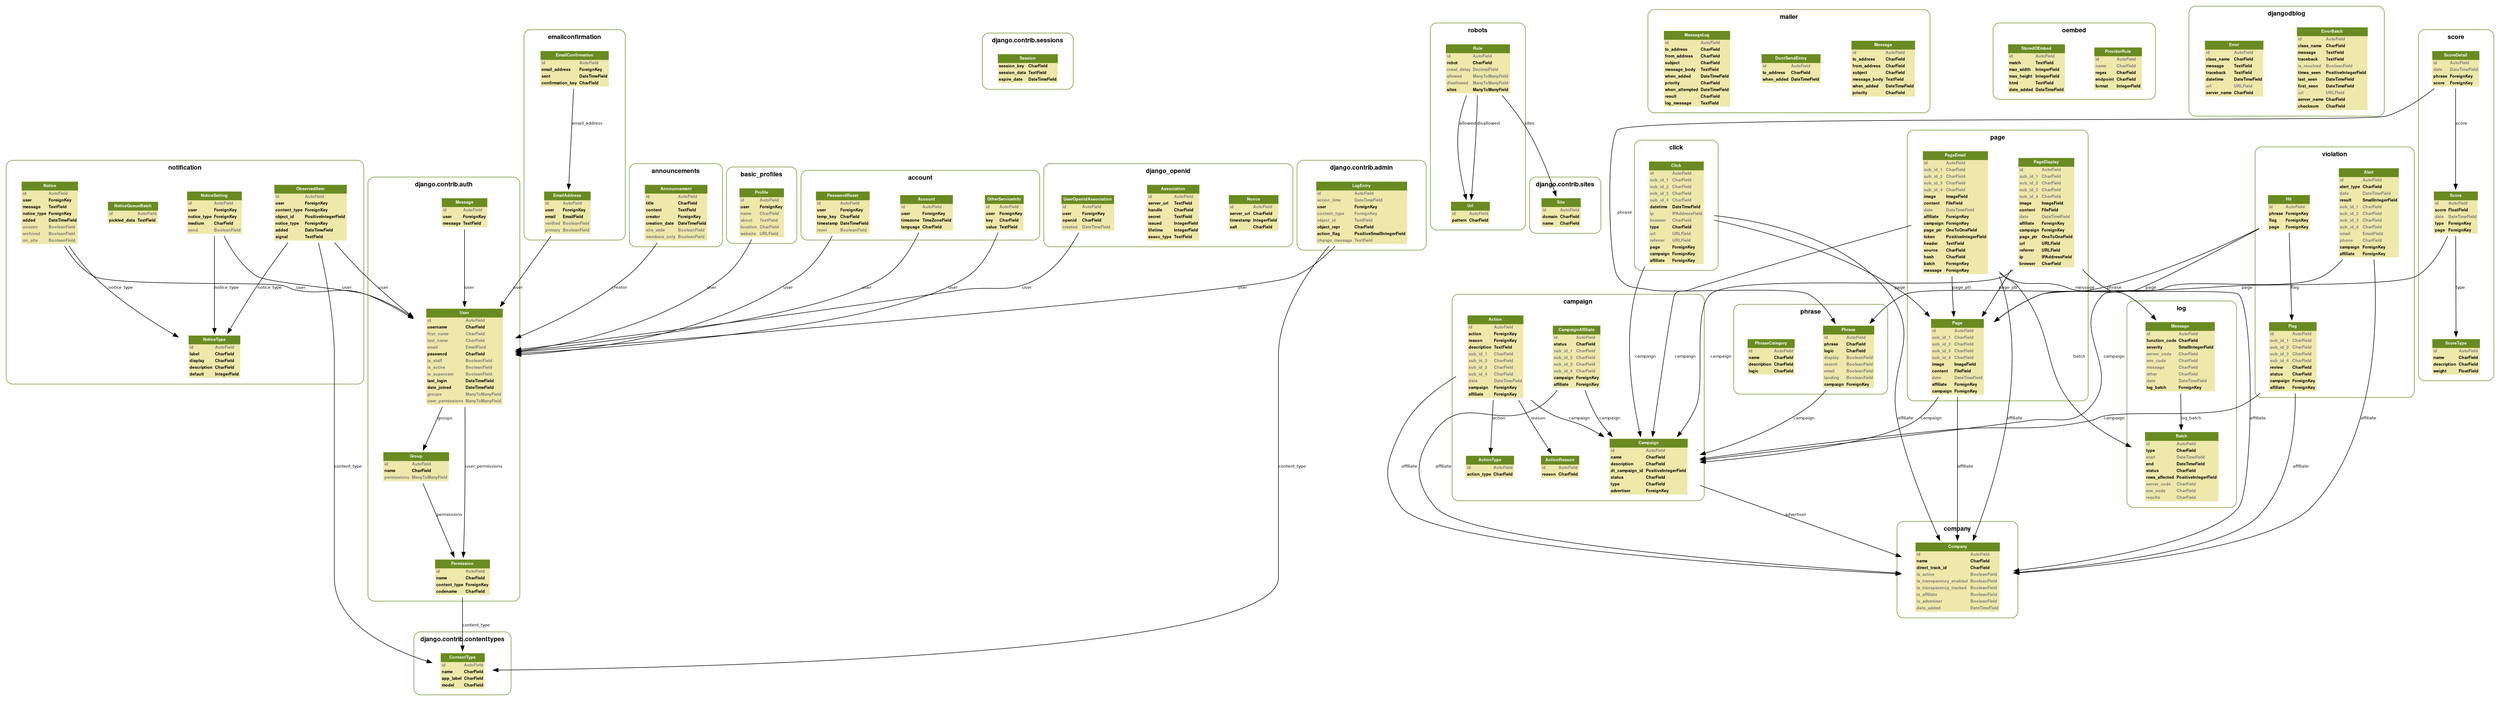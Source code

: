 digraph name {
	graph [bb="0,0,4863,1299", fontname=Helvetica, fontsize=8];
	node [label="\N", fontname=Helvetica, fontsize=8, shape=plaintext];
	edge [fontname=Helvetica, fontsize=8];
	subgraph cluster_django_contrib_auth_models {
		graph [bb="708,185,1007,976",
			color=olivedrab4,
			label=<         <TABLE BORDER="0" CELLBORDER="0" CELLSPACING="0">         <TR><TD COLSPAN="2" CELLPADDING="4" ALIGN="CENTER"         ><FONT FACE="Helvetica Bold" COLOR="Black" POINT-SIZE="12"         >django.contrib.auth</FONT></TD></TR>         </TABLE>         >,
			style=rounded];
		django_contrib_auth_models_Permission [label=<     <TABLE BGCOLOR="palegoldenrod" BORDER="0" CELLBORDER="0" CELLSPACING="0">      <TR><TD COLSPAN="2" CELLPADDING="4" ALIGN="CENTER" BGCOLOR="olivedrab4"      ><FONT FACE="Helvetica Bold" COLOR="white"      >Permission</FONT></TD></TR>                        <TR><TD ALIGN="LEFT" BORDER="0"         ><FONT COLOR="#7B7B7B" FACE="Helvetica Bold">id</FONT         ></TD>         <TD ALIGN="LEFT"         ><FONT COLOR="#7B7B7B" FACE="Helvetica Bold">AutoField</FONT         ></TD></TR>                  <TR><TD ALIGN="LEFT" BORDER="0"         ><FONT FACE="Helvetica Bold">name</FONT         ></TD>         <TD ALIGN="LEFT"         ><FONT FACE="Helvetica Bold">CharField</FONT         ></TD></TR>                  <TR><TD ALIGN="LEFT" BORDER="0"         ><FONT FACE="Helvetica Bold">content_type</FONT         ></TD>         <TD ALIGN="LEFT"         ><FONT FACE="Helvetica Bold">ForeignKey</FONT         ></TD></TR>                  <TR><TD ALIGN="LEFT" BORDER="0"         ><FONT FACE="Helvetica Bold">codename</FONT         ></TD>         <TD ALIGN="LEFT"         ><FONT FACE="Helvetica Bold">CharField</FONT         ></TD></TR>                   </TABLE>     >, height="1.0139", pos="891,230", width="2.0278"];
		django_contrib_auth_models_Group [label=<     <TABLE BGCOLOR="palegoldenrod" BORDER="0" CELLBORDER="0" CELLSPACING="0">      <TR><TD COLSPAN="2" CELLPADDING="4" ALIGN="CENTER" BGCOLOR="olivedrab4"      ><FONT FACE="Helvetica Bold" COLOR="white"      >Group</FONT></TD></TR>                        <TR><TD ALIGN="LEFT" BORDER="0"         ><FONT COLOR="#7B7B7B" FACE="Helvetica Bold">id</FONT         ></TD>         <TD ALIGN="LEFT"         ><FONT COLOR="#7B7B7B" FACE="Helvetica Bold">AutoField</FONT         ></TD></TR>                  <TR><TD ALIGN="LEFT" BORDER="0"         ><FONT FACE="Helvetica Bold">name</FONT         ></TD>         <TD ALIGN="LEFT"         ><FONT FACE="Helvetica Bold">CharField</FONT         ></TD></TR>                  <TR><TD ALIGN="LEFT" BORDER="0"         ><FONT COLOR="#7B7B7B" FACE="Helvetica Bold">permissions</FONT         ></TD>         <TD ALIGN="LEFT"         ><FONT COLOR="#7B7B7B" FACE="Helvetica Bold">ManyToManyField</FONT         ></TD></TR>                   </TABLE>     >, height="0.84722", pos="801,437", width="2.3611"];
		django_contrib_auth_models_User [label=<     <TABLE BGCOLOR="palegoldenrod" BORDER="0" CELLBORDER="0" CELLSPACING="0">      <TR><TD COLSPAN="2" CELLPADDING="4" ALIGN="CENTER" BGCOLOR="olivedrab4"      ><FONT FACE="Helvetica Bold" COLOR="white"      >User</FONT></TD></TR>                        <TR><TD ALIGN="LEFT" BORDER="0"         ><FONT COLOR="#7B7B7B" FACE="Helvetica Bold">id</FONT         ></TD>         <TD ALIGN="LEFT"         ><FONT COLOR="#7B7B7B" FACE="Helvetica Bold">AutoField</FONT         ></TD></TR>                  <TR><TD ALIGN="LEFT" BORDER="0"         ><FONT FACE="Helvetica Bold">username</FONT         ></TD>         <TD ALIGN="LEFT"         ><FONT FACE="Helvetica Bold">CharField</FONT         ></TD></TR>                  <TR><TD ALIGN="LEFT" BORDER="0"         ><FONT COLOR="#7B7B7B" FACE="Helvetica Bold">first_name</FONT         ></TD>         <TD ALIGN="LEFT"         ><FONT COLOR="#7B7B7B" FACE="Helvetica Bold">CharField</FONT         ></TD></TR>                  <TR><TD ALIGN="LEFT" BORDER="0"         ><FONT COLOR="#7B7B7B" FACE="Helvetica Bold">last_name</FONT         ></TD>         <TD ALIGN="LEFT"         ><FONT COLOR="#7B7B7B" FACE="Helvetica Bold">CharField</FONT         ></TD></TR>                  <TR><TD ALIGN="LEFT" BORDER="0"         ><FONT COLOR="#7B7B7B" FACE="Helvetica Bold">email</FONT         ></TD>         <TD ALIGN="LEFT"         ><FONT COLOR="#7B7B7B" FACE="Helvetica Bold">EmailField</FONT         ></TD></TR>                  <TR><TD ALIGN="LEFT" BORDER="0"         ><FONT FACE="Helvetica Bold">password</FONT         ></TD>         <TD ALIGN="LEFT"         ><FONT FACE="Helvetica Bold">CharField</FONT         ></TD></TR>                  <TR><TD ALIGN="LEFT" BORDER="0"         ><FONT COLOR="#7B7B7B" FACE="Helvetica Bold">is_staff</FONT         ></TD>         <TD ALIGN="LEFT"         ><FONT COLOR="#7B7B7B" FACE="Helvetica Bold">BooleanField</FONT         ></TD></TR>                  <TR><TD ALIGN="LEFT" BORDER="0"         ><FONT COLOR="#7B7B7B" FACE="Helvetica Bold">is_active</FONT         ></TD>         <TD ALIGN="LEFT"         ><FONT COLOR="#7B7B7B" FACE="Helvetica Bold">BooleanField</FONT         ></TD></TR>                  <TR><TD ALIGN="LEFT" BORDER="0"         ><FONT COLOR="#7B7B7B" FACE="Helvetica Bold">is_superuser</FONT         ></TD>         <TD ALIGN="LEFT"         ><FONT COLOR="#7B7B7B" FACE="Helvetica Bold">BooleanField</FONT         ></TD></TR>                  <TR><TD ALIGN="LEFT" BORDER="0"         ><FONT FACE="Helvetica Bold">last_login</FONT         ></TD>         <TD ALIGN="LEFT"         ><FONT FACE="Helvetica Bold">DateTimeField</FONT         ></TD></TR>                  <TR><TD ALIGN="LEFT" BORDER="0"         ><FONT FACE="Helvetica Bold">date_joined</FONT         ></TD>         <TD ALIGN="LEFT"         ><FONT FACE="Helvetica Bold">DateTimeField</FONT         ></TD></TR>                  <TR><TD ALIGN="LEFT" BORDER="0"         ><FONT COLOR="#7B7B7B" FACE="Helvetica Bold">groups</FONT         ></TD>         <TD ALIGN="LEFT"         ><FONT COLOR="#7B7B7B" FACE="Helvetica Bold">ManyToManyField</FONT         ></TD></TR>                  <TR><TD ALIGN="LEFT" BORDER="0"         ><FONT COLOR="#7B7B7B" FACE="Helvetica Bold">user_permissions</FONT         ></TD>         <TD ALIGN="LEFT"         ><FONT COLOR="#7B7B7B" FACE="Helvetica Bold">ManyToManyField</FONT         ></TD></TR>                   </TABLE>     >, height="2.5139", pos="900,641", width="2.75"];
		django_contrib_auth_models_Message [label=<     <TABLE BGCOLOR="palegoldenrod" BORDER="0" CELLBORDER="0" CELLSPACING="0">      <TR><TD COLSPAN="2" CELLPADDING="4" ALIGN="CENTER" BGCOLOR="olivedrab4"      ><FONT FACE="Helvetica Bold" COLOR="white"      >Message</FONT></TD></TR>                        <TR><TD ALIGN="LEFT" BORDER="0"         ><FONT COLOR="#7B7B7B" FACE="Helvetica Bold">id</FONT         ></TD>         <TD ALIGN="LEFT"         ><FONT COLOR="#7B7B7B" FACE="Helvetica Bold">AutoField</FONT         ></TD></TR>                  <TR><TD ALIGN="LEFT" BORDER="0"         ><FONT FACE="Helvetica Bold">user</FONT         ></TD>         <TD ALIGN="LEFT"         ><FONT FACE="Helvetica Bold">ForeignKey</FONT         ></TD></TR>                  <TR><TD ALIGN="LEFT" BORDER="0"         ><FONT FACE="Helvetica Bold">message</FONT         ></TD>         <TD ALIGN="LEFT"         ><FONT FACE="Helvetica Bold">TextField</FONT         ></TD></TR>                   </TABLE>     >, height="0.84722", pos="900,908", width="1.7222"];
		django_contrib_auth_models_Group -> django_contrib_auth_models_Permission [arrowhead=normal, arrowtail=normal, label=permissions, lp="867.5,347", pos="s,814.28,406.46 e,875.08,266.61 818.48,396.81 833.53,362.17 855.27,312.18 871.01,275.97"];
		django_contrib_auth_models_User -> django_contrib_auth_models_Permission [arrowhead=normal, arrowtail=normal, label=user_permissions, lp="939.5,437", pos="s,900.71,550.36 e,893.8,266.55 900.72,540.1 900.79,482.13 900.28,407.95 898,342 897.26,320.53 895.86,296.77 894.5,276.68"];
		django_contrib_auth_models_User -> django_contrib_auth_models_Group [arrowhead=normal, arrowtail=normal, label=groups, lp="860.5,527", pos="s,856,550.33 e,815.97,467.84 851.61,541.29 840.52,518.43 829.35,495.42 820.34,476.85"];
		django_contrib_auth_models_Message -> django_contrib_auth_models_User [label=user, lp="910,770", pos="e,900,731.71 900,877.37 900,844.38 900,790.11 900,741.9"];
	}
	subgraph cluster_django_contrib_contenttypes_models {
		graph [bb="780,8,1003,127",
			color=olivedrab4,
			label=<         <TABLE BORDER="0" CELLBORDER="0" CELLSPACING="0">         <TR><TD COLSPAN="2" CELLPADDING="4" ALIGN="CENTER"         ><FONT FACE="Helvetica Bold" COLOR="Black" POINT-SIZE="12"         >django.contrib.contenttypes</FONT></TD></TR>         </TABLE>         >,
			style=rounded];
		django_contrib_contenttypes_models_ContentType [label=<     <TABLE BGCOLOR="palegoldenrod" BORDER="0" CELLBORDER="0" CELLSPACING="0">      <TR><TD COLSPAN="2" CELLPADDING="4" ALIGN="CENTER" BGCOLOR="olivedrab4"      ><FONT FACE="Helvetica Bold" COLOR="white"      >ContentType</FONT></TD></TR>                        <TR><TD ALIGN="LEFT" BORDER="0"         ><FONT COLOR="#7B7B7B" FACE="Helvetica Bold">id</FONT         ></TD>         <TD ALIGN="LEFT"         ><FONT COLOR="#7B7B7B" FACE="Helvetica Bold">AutoField</FONT         ></TD></TR>                  <TR><TD ALIGN="LEFT" BORDER="0"         ><FONT FACE="Helvetica Bold">name</FONT         ></TD>         <TD ALIGN="LEFT"         ><FONT FACE="Helvetica Bold">CharField</FONT         ></TD></TR>                  <TR><TD ALIGN="LEFT" BORDER="0"         ><FONT FACE="Helvetica Bold">app_label</FONT         ></TD>         <TD ALIGN="LEFT"         ><FONT FACE="Helvetica Bold">CharField</FONT         ></TD></TR>                  <TR><TD ALIGN="LEFT" BORDER="0"         ><FONT FACE="Helvetica Bold">model</FONT         ></TD>         <TD ALIGN="LEFT"         ><FONT FACE="Helvetica Bold">CharField</FONT         ></TD></TR>                   </TABLE>     >, height="1.0139", pos="891,53", width="1.6389"];
	}
	subgraph cluster_django_contrib_sessions_models {
		graph [bb="1894,1136,2085,1243",
			color=olivedrab4,
			label=<         <TABLE BORDER="0" CELLBORDER="0" CELLSPACING="0">         <TR><TD COLSPAN="2" CELLPADDING="4" ALIGN="CENTER"         ><FONT FACE="Helvetica Bold" COLOR="Black" POINT-SIZE="12"         >django.contrib.sessions</FONT></TD></TR>         </TABLE>         >,
			style=rounded];
		django_contrib_sessions_models_Session [label=<     <TABLE BGCOLOR="palegoldenrod" BORDER="0" CELLBORDER="0" CELLSPACING="0">      <TR><TD COLSPAN="2" CELLPADDING="4" ALIGN="CENTER" BGCOLOR="olivedrab4"      ><FONT FACE="Helvetica Bold" COLOR="white"      >Session</FONT></TD></TR>                        <TR><TD ALIGN="LEFT" BORDER="0"         ><FONT FACE="Helvetica Bold">session_key</FONT         ></TD>         <TD ALIGN="LEFT"         ><FONT FACE="Helvetica Bold">CharField</FONT         ></TD></TR>                  <TR><TD ALIGN="LEFT" BORDER="0"         ><FONT FACE="Helvetica Bold">session_data</FONT         ></TD>         <TD ALIGN="LEFT"         ><FONT FACE="Helvetica Bold">TextField</FONT         ></TD></TR>                  <TR><TD ALIGN="LEFT" BORDER="0"         ><FONT FACE="Helvetica Bold">expire_date</FONT         ></TD>         <TD ALIGN="LEFT"         ><FONT FACE="Helvetica Bold">DateTimeField</FONT         ></TD></TR>                   </TABLE>     >, height="0.84722", pos="1989,1175", width="2.2222"];
	}
	subgraph cluster_django_contrib_sites_models {
		graph [bb="2961,869,3126,976",
			color=olivedrab4,
			label=<         <TABLE BORDER="0" CELLBORDER="0" CELLSPACING="0">         <TR><TD COLSPAN="2" CELLPADDING="4" ALIGN="CENTER"         ><FONT FACE="Helvetica Bold" COLOR="Black" POINT-SIZE="12"         >django.contrib.sites</FONT></TD></TR>         </TABLE>         >,
			style=rounded];
		django_contrib_sites_models_Site [label=<     <TABLE BGCOLOR="palegoldenrod" BORDER="0" CELLBORDER="0" CELLSPACING="0">      <TR><TD COLSPAN="2" CELLPADDING="4" ALIGN="CENTER" BGCOLOR="olivedrab4"      ><FONT FACE="Helvetica Bold" COLOR="white"      >Site</FONT></TD></TR>                        <TR><TD ALIGN="LEFT" BORDER="0"         ><FONT COLOR="#7B7B7B" FACE="Helvetica Bold">id</FONT         ></TD>         <TD ALIGN="LEFT"         ><FONT COLOR="#7B7B7B" FACE="Helvetica Bold">AutoField</FONT         ></TD></TR>                  <TR><TD ALIGN="LEFT" BORDER="0"         ><FONT FACE="Helvetica Bold">domain</FONT         ></TD>         <TD ALIGN="LEFT"         ><FONT FACE="Helvetica Bold">CharField</FONT         ></TD></TR>                  <TR><TD ALIGN="LEFT" BORDER="0"         ><FONT FACE="Helvetica Bold">name</FONT         ></TD>         <TD ALIGN="LEFT"         ><FONT FACE="Helvetica Bold">CharField</FONT         ></TD></TR>                   </TABLE>     >, height="0.84722", pos="3022,908", width="1.4722"];
	}
	subgraph cluster_notification_models {
		graph [bb="8,590,700,1006",
			color=olivedrab4,
			label=<         <TABLE BORDER="0" CELLBORDER="0" CELLSPACING="0">         <TR><TD COLSPAN="2" CELLPADDING="4" ALIGN="CENTER"         ><FONT FACE="Helvetica Bold" COLOR="Black" POINT-SIZE="12"         >notification</FONT></TD></TR>         </TABLE>         >,
			style=rounded];
		notification_models_NoticeType [label=<     <TABLE BGCOLOR="palegoldenrod" BORDER="0" CELLBORDER="0" CELLSPACING="0">      <TR><TD COLSPAN="2" CELLPADDING="4" ALIGN="CENTER" BGCOLOR="olivedrab4"      ><FONT FACE="Helvetica Bold" COLOR="white"      >NoticeType</FONT></TD></TR>                        <TR><TD ALIGN="LEFT" BORDER="0"         ><FONT COLOR="#7B7B7B" FACE="Helvetica Bold">id</FONT         ></TD>         <TD ALIGN="LEFT"         ><FONT COLOR="#7B7B7B" FACE="Helvetica Bold">AutoField</FONT         ></TD></TR>                  <TR><TD ALIGN="LEFT" BORDER="0"         ><FONT FACE="Helvetica Bold">label</FONT         ></TD>         <TD ALIGN="LEFT"         ><FONT FACE="Helvetica Bold">CharField</FONT         ></TD></TR>                  <TR><TD ALIGN="LEFT" BORDER="0"         ><FONT FACE="Helvetica Bold">display</FONT         ></TD>         <TD ALIGN="LEFT"         ><FONT FACE="Helvetica Bold">CharField</FONT         ></TD></TR>                  <TR><TD ALIGN="LEFT" BORDER="0"         ><FONT FACE="Helvetica Bold">description</FONT         ></TD>         <TD ALIGN="LEFT"         ><FONT FACE="Helvetica Bold">CharField</FONT         ></TD></TR>                  <TR><TD ALIGN="LEFT" BORDER="0"         ><FONT FACE="Helvetica Bold">default</FONT         ></TD>         <TD ALIGN="LEFT"         ><FONT FACE="Helvetica Bold">IntegerField</FONT         ></TD></TR>                   </TABLE>     >, height="1.1806", pos="411,641", width="1.9444"];
		notification_models_NoticeSetting [label=<     <TABLE BGCOLOR="palegoldenrod" BORDER="0" CELLBORDER="0" CELLSPACING="0">      <TR><TD COLSPAN="2" CELLPADDING="4" ALIGN="CENTER" BGCOLOR="olivedrab4"      ><FONT FACE="Helvetica Bold" COLOR="white"      >NoticeSetting</FONT></TD></TR>                        <TR><TD ALIGN="LEFT" BORDER="0"         ><FONT COLOR="#7B7B7B" FACE="Helvetica Bold">id</FONT         ></TD>         <TD ALIGN="LEFT"         ><FONT COLOR="#7B7B7B" FACE="Helvetica Bold">AutoField</FONT         ></TD></TR>                  <TR><TD ALIGN="LEFT" BORDER="0"         ><FONT FACE="Helvetica Bold">user</FONT         ></TD>         <TD ALIGN="LEFT"         ><FONT FACE="Helvetica Bold">ForeignKey</FONT         ></TD></TR>                  <TR><TD ALIGN="LEFT" BORDER="0"         ><FONT FACE="Helvetica Bold">notice_type</FONT         ></TD>         <TD ALIGN="LEFT"         ><FONT FACE="Helvetica Bold">ForeignKey</FONT         ></TD></TR>                  <TR><TD ALIGN="LEFT" BORDER="0"         ><FONT FACE="Helvetica Bold">medium</FONT         ></TD>         <TD ALIGN="LEFT"         ><FONT FACE="Helvetica Bold">CharField</FONT         ></TD></TR>                  <TR><TD ALIGN="LEFT" BORDER="0"         ><FONT COLOR="#7B7B7B" FACE="Helvetica Bold">send</FONT         ></TD>         <TD ALIGN="LEFT"         ><FONT COLOR="#7B7B7B" FACE="Helvetica Bold">BooleanField</FONT         ></TD></TR>                   </TABLE>     >, height="1.1806", pos="411,908", width="2.0278"];
		notification_models_Notice [label=<     <TABLE BGCOLOR="palegoldenrod" BORDER="0" CELLBORDER="0" CELLSPACING="0">      <TR><TD COLSPAN="2" CELLPADDING="4" ALIGN="CENTER" BGCOLOR="olivedrab4"      ><FONT FACE="Helvetica Bold" COLOR="white"      >Notice</FONT></TD></TR>                        <TR><TD ALIGN="LEFT" BORDER="0"         ><FONT COLOR="#7B7B7B" FACE="Helvetica Bold">id</FONT         ></TD>         <TD ALIGN="LEFT"         ><FONT COLOR="#7B7B7B" FACE="Helvetica Bold">AutoField</FONT         ></TD></TR>                  <TR><TD ALIGN="LEFT" BORDER="0"         ><FONT FACE="Helvetica Bold">user</FONT         ></TD>         <TD ALIGN="LEFT"         ><FONT FACE="Helvetica Bold">ForeignKey</FONT         ></TD></TR>                  <TR><TD ALIGN="LEFT" BORDER="0"         ><FONT FACE="Helvetica Bold">message</FONT         ></TD>         <TD ALIGN="LEFT"         ><FONT FACE="Helvetica Bold">TextField</FONT         ></TD></TR>                  <TR><TD ALIGN="LEFT" BORDER="0"         ><FONT FACE="Helvetica Bold">notice_type</FONT         ></TD>         <TD ALIGN="LEFT"         ><FONT FACE="Helvetica Bold">ForeignKey</FONT         ></TD></TR>                  <TR><TD ALIGN="LEFT" BORDER="0"         ><FONT FACE="Helvetica Bold">added</FONT         ></TD>         <TD ALIGN="LEFT"         ><FONT FACE="Helvetica Bold">DateTimeField</FONT         ></TD></TR>                  <TR><TD ALIGN="LEFT" BORDER="0"         ><FONT COLOR="#7B7B7B" FACE="Helvetica Bold">unseen</FONT         ></TD>         <TD ALIGN="LEFT"         ><FONT COLOR="#7B7B7B" FACE="Helvetica Bold">BooleanField</FONT         ></TD></TR>                  <TR><TD ALIGN="LEFT" BORDER="0"         ><FONT COLOR="#7B7B7B" FACE="Helvetica Bold">archived</FONT         ></TD>         <TD ALIGN="LEFT"         ><FONT COLOR="#7B7B7B" FACE="Helvetica Bold">BooleanField</FONT         ></TD></TR>                  <TR><TD ALIGN="LEFT" BORDER="0"         ><FONT COLOR="#7B7B7B" FACE="Helvetica Bold">on_site</FONT         ></TD>         <TD ALIGN="LEFT"         ><FONT COLOR="#7B7B7B" FACE="Helvetica Bold">BooleanField</FONT         ></TD></TR>                   </TABLE>     >, height="1.6806", pos="92,908", width="2.1111"];
		notification_models_NoticeQueueBatch [label=<     <TABLE BGCOLOR="palegoldenrod" BORDER="0" CELLBORDER="0" CELLSPACING="0">      <TR><TD COLSPAN="2" CELLPADDING="4" ALIGN="CENTER" BGCOLOR="olivedrab4"      ><FONT FACE="Helvetica Bold" COLOR="white"      >NoticeQueueBatch</FONT></TD></TR>                        <TR><TD ALIGN="LEFT" BORDER="0"         ><FONT COLOR="#7B7B7B" FACE="Helvetica Bold">id</FONT         ></TD>         <TD ALIGN="LEFT"         ><FONT COLOR="#7B7B7B" FACE="Helvetica Bold">AutoField</FONT         ></TD></TR>                  <TR><TD ALIGN="LEFT" BORDER="0"         ><FONT FACE="Helvetica Bold">pickled_data</FONT         ></TD>         <TD ALIGN="LEFT"         ><FONT FACE="Helvetica Bold">TextField</FONT         ></TD></TR>                   </TABLE>     >, height="0.68056", pos="253,908", width="1.8611"];
		notification_models_ObservedItem [label=<     <TABLE BGCOLOR="palegoldenrod" BORDER="0" CELLBORDER="0" CELLSPACING="0">      <TR><TD COLSPAN="2" CELLPADDING="4" ALIGN="CENTER" BGCOLOR="olivedrab4"      ><FONT FACE="Helvetica Bold" COLOR="white"      >ObservedItem</FONT></TD></TR>                        <TR><TD ALIGN="LEFT" BORDER="0"         ><FONT COLOR="#7B7B7B" FACE="Helvetica Bold">id</FONT         ></TD>         <TD ALIGN="LEFT"         ><FONT COLOR="#7B7B7B" FACE="Helvetica Bold">AutoField</FONT         ></TD></TR>                  <TR><TD ALIGN="LEFT" BORDER="0"         ><FONT FACE="Helvetica Bold">user</FONT         ></TD>         <TD ALIGN="LEFT"         ><FONT FACE="Helvetica Bold">ForeignKey</FONT         ></TD></TR>                  <TR><TD ALIGN="LEFT" BORDER="0"         ><FONT FACE="Helvetica Bold">content_type</FONT         ></TD>         <TD ALIGN="LEFT"         ><FONT FACE="Helvetica Bold">ForeignKey</FONT         ></TD></TR>                  <TR><TD ALIGN="LEFT" BORDER="0"         ><FONT FACE="Helvetica Bold">object_id</FONT         ></TD>         <TD ALIGN="LEFT"         ><FONT FACE="Helvetica Bold">PositiveIntegerField</FONT         ></TD></TR>                  <TR><TD ALIGN="LEFT" BORDER="0"         ><FONT FACE="Helvetica Bold">notice_type</FONT         ></TD>         <TD ALIGN="LEFT"         ><FONT FACE="Helvetica Bold">ForeignKey</FONT         ></TD></TR>                  <TR><TD ALIGN="LEFT" BORDER="0"         ><FONT FACE="Helvetica Bold">added</FONT         ></TD>         <TD ALIGN="LEFT"         ><FONT FACE="Helvetica Bold">DateTimeField</FONT         ></TD></TR>                  <TR><TD ALIGN="LEFT" BORDER="0"         ><FONT FACE="Helvetica Bold">signal</FONT         ></TD>         <TD ALIGN="LEFT"         ><FONT FACE="Helvetica Bold">TextField</FONT         ></TD></TR>                   </TABLE>     >, height="1.5139", pos="597,908", width="2.6389"];
		notification_models_NoticeSetting -> notification_models_NoticeType [label=notice_type, lp="436.5,770", pos="e,411,683.89 411,865.4 411,818.84 411,744.2 411,693.92"];
		notification_models_Notice -> notification_models_NoticeType [label=notice_type, lp="231.5,770", pos="e,340.82,677.71 130.62,847.35 144.03,828.75 160.01,809 177,793 223.49,749.24 284.13,710.25 332.03,682.72"];
		notification_models_ObservedItem -> notification_models_NoticeType [label=notice_type, lp="513.5,770", pos="e,433.21,683.74 548.74,853.29 528.99,829.87 506.48,801.78 488,775 469.95,748.84 452.12,718.2 438.17,692.83"];
	}
	subgraph cluster_emailconfirmation_models {
		graph [bb="1015,857,1211,1249",
			color=olivedrab4,
			label=<         <TABLE BORDER="0" CELLBORDER="0" CELLSPACING="0">         <TR><TD COLSPAN="2" CELLPADDING="4" ALIGN="CENTER"         ><FONT FACE="Helvetica Bold" COLOR="Black" POINT-SIZE="12"         >emailconfirmation</FONT></TD></TR>         </TABLE>         >,
			style=rounded];
		emailconfirmation_models_EmailAddress [label=<     <TABLE BGCOLOR="palegoldenrod" BORDER="0" CELLBORDER="0" CELLSPACING="0">      <TR><TD COLSPAN="2" CELLPADDING="4" ALIGN="CENTER" BGCOLOR="olivedrab4"      ><FONT FACE="Helvetica Bold" COLOR="white"      >EmailAddress</FONT></TD></TR>                        <TR><TD ALIGN="LEFT" BORDER="0"         ><FONT COLOR="#7B7B7B" FACE="Helvetica Bold">id</FONT         ></TD>         <TD ALIGN="LEFT"         ><FONT COLOR="#7B7B7B" FACE="Helvetica Bold">AutoField</FONT         ></TD></TR>                  <TR><TD ALIGN="LEFT" BORDER="0"         ><FONT FACE="Helvetica Bold">user</FONT         ></TD>         <TD ALIGN="LEFT"         ><FONT FACE="Helvetica Bold">ForeignKey</FONT         ></TD></TR>                  <TR><TD ALIGN="LEFT" BORDER="0"         ><FONT FACE="Helvetica Bold">email</FONT         ></TD>         <TD ALIGN="LEFT"         ><FONT FACE="Helvetica Bold">EmailField</FONT         ></TD></TR>                  <TR><TD ALIGN="LEFT" BORDER="0"         ><FONT COLOR="#7B7B7B" FACE="Helvetica Bold">verified</FONT         ></TD>         <TD ALIGN="LEFT"         ><FONT COLOR="#7B7B7B" FACE="Helvetica Bold">BooleanField</FONT         ></TD></TR>                  <TR><TD ALIGN="LEFT" BORDER="0"         ><FONT COLOR="#7B7B7B" FACE="Helvetica Bold">primary</FONT         ></TD>         <TD ALIGN="LEFT"         ><FONT COLOR="#7B7B7B" FACE="Helvetica Bold">BooleanField</FONT         ></TD></TR>                   </TABLE>     >, height="1.1806", pos="1093,908", width="1.75"];
		emailconfirmation_models_EmailConfirmation [label=<     <TABLE BGCOLOR="palegoldenrod" BORDER="0" CELLBORDER="0" CELLSPACING="0">      <TR><TD COLSPAN="2" CELLPADDING="4" ALIGN="CENTER" BGCOLOR="olivedrab4"      ><FONT FACE="Helvetica Bold" COLOR="white"      >EmailConfirmation</FONT></TD></TR>                        <TR><TD ALIGN="LEFT" BORDER="0"         ><FONT COLOR="#7B7B7B" FACE="Helvetica Bold">id</FONT         ></TD>         <TD ALIGN="LEFT"         ><FONT COLOR="#7B7B7B" FACE="Helvetica Bold">AutoField</FONT         ></TD></TR>                  <TR><TD ALIGN="LEFT" BORDER="0"         ><FONT FACE="Helvetica Bold">email_address</FONT         ></TD>         <TD ALIGN="LEFT"         ><FONT FACE="Helvetica Bold">ForeignKey</FONT         ></TD></TR>                  <TR><TD ALIGN="LEFT" BORDER="0"         ><FONT FACE="Helvetica Bold">sent</FONT         ></TD>         <TD ALIGN="LEFT"         ><FONT FACE="Helvetica Bold">DateTimeField</FONT         ></TD></TR>                  <TR><TD ALIGN="LEFT" BORDER="0"         ><FONT FACE="Helvetica Bold">confirmation_key</FONT         ></TD>         <TD ALIGN="LEFT"         ><FONT FACE="Helvetica Bold">CharField</FONT         ></TD></TR>                   </TABLE>     >, height="1.0139", pos="1113,1175", width="2.5"];
		emailconfirmation_models_EmailConfirmation -> emailconfirmation_models_EmailAddress [label=email_address, lp="1137,1073", pos="e,1096.2,950.73 1110.3,1138.4 1106.8,1092.5 1100.9,1013.4 1097,960.86"];
	}
	subgraph cluster_robots_models {
		graph [bb="2769,875,2953,1261",
			color=olivedrab4,
			label=<         <TABLE BORDER="0" CELLBORDER="0" CELLSPACING="0">         <TR><TD COLSPAN="2" CELLPADDING="4" ALIGN="CENTER"         ><FONT FACE="Helvetica Bold" COLOR="Black" POINT-SIZE="12"         >robots</FONT></TD></TR>         </TABLE>         >,
			style=rounded];
		robots_models_Url [label=<     <TABLE BGCOLOR="palegoldenrod" BORDER="0" CELLBORDER="0" CELLSPACING="0">      <TR><TD COLSPAN="2" CELLPADDING="4" ALIGN="CENTER" BGCOLOR="olivedrab4"      ><FONT FACE="Helvetica Bold" COLOR="white"      >Url</FONT></TD></TR>                        <TR><TD ALIGN="LEFT" BORDER="0"         ><FONT COLOR="#7B7B7B" FACE="Helvetica Bold">id</FONT         ></TD>         <TD ALIGN="LEFT"         ><FONT COLOR="#7B7B7B" FACE="Helvetica Bold">AutoField</FONT         ></TD></TR>                  <TR><TD ALIGN="LEFT" BORDER="0"         ><FONT FACE="Helvetica Bold">pattern</FONT         ></TD>         <TD ALIGN="LEFT"         ><FONT FACE="Helvetica Bold">CharField</FONT         ></TD></TR>                   </TABLE>     >, height="0.68056", pos="2852,908", width="1.5"];
		robots_models_Rule [label=<     <TABLE BGCOLOR="palegoldenrod" BORDER="0" CELLBORDER="0" CELLSPACING="0">      <TR><TD COLSPAN="2" CELLPADDING="4" ALIGN="CENTER" BGCOLOR="olivedrab4"      ><FONT FACE="Helvetica Bold" COLOR="white"      >Rule</FONT></TD></TR>                        <TR><TD ALIGN="LEFT" BORDER="0"         ><FONT COLOR="#7B7B7B" FACE="Helvetica Bold">id</FONT         ></TD>         <TD ALIGN="LEFT"         ><FONT COLOR="#7B7B7B" FACE="Helvetica Bold">AutoField</FONT         ></TD></TR>                  <TR><TD ALIGN="LEFT" BORDER="0"         ><FONT FACE="Helvetica Bold">robot</FONT         ></TD>         <TD ALIGN="LEFT"         ><FONT FACE="Helvetica Bold">CharField</FONT         ></TD></TR>                  <TR><TD ALIGN="LEFT" BORDER="0"         ><FONT COLOR="#7B7B7B" FACE="Helvetica Bold">crawl_delay</FONT         ></TD>         <TD ALIGN="LEFT"         ><FONT COLOR="#7B7B7B" FACE="Helvetica Bold">DecimalField</FONT         ></TD></TR>                  <TR><TD ALIGN="LEFT" BORDER="0"         ><FONT COLOR="#7B7B7B" FACE="Helvetica Bold">allowed</FONT         ></TD>         <TD ALIGN="LEFT"         ><FONT COLOR="#7B7B7B" FACE="Helvetica Bold">ManyToManyField</FONT         ></TD></TR>                  <TR><TD ALIGN="LEFT" BORDER="0"         ><FONT COLOR="#7B7B7B" FACE="Helvetica Bold">disallowed</FONT         ></TD>         <TD ALIGN="LEFT"         ><FONT COLOR="#7B7B7B" FACE="Helvetica Bold">ManyToManyField</FONT         ></TD></TR>                  <TR><TD ALIGN="LEFT" BORDER="0"         ><FONT FACE="Helvetica Bold">sites</FONT         ></TD>         <TD ALIGN="LEFT"         ><FONT FACE="Helvetica Bold">ManyToManyField</FONT         ></TD></TR>                   </TABLE>     >, height="1.3472", pos="2861,1175", width="2.3333"];
		robots_models_Rule -> robots_models_Url [arrowhead=normal, arrowtail=normal, label=allowed, lp="2835,1073", pos="s,2835.4,1126.4 e,2841.1,932.53 2831.4,1117 2826.2,1104.5 2821.7,1091 2819,1078 2809.3,1031 2824.5,976.45 2837.4,942.09"];
		robots_models_Rule -> robots_models_Url [arrowhead=normal, arrowtail=normal, label=disallowed, lp="2880.5,1073", pos="s,2859.4,1126.3 e,2852.8,932.66 2859,1116.3 2857.2,1063.2 2854.7,986.86 2853.2,942.85"];
	}
	subgraph cluster_mailer_models {
		graph [bb="3204,1094,3750,1285",
			color=olivedrab4,
			label=<         <TABLE BORDER="0" CELLBORDER="0" CELLSPACING="0">         <TR><TD COLSPAN="2" CELLPADDING="4" ALIGN="CENTER"         ><FONT FACE="Helvetica Bold" COLOR="Black" POINT-SIZE="12"         >mailer</FONT></TD></TR>         </TABLE>         >,
			style=rounded];
		mailer_models_Message [label=<     <TABLE BGCOLOR="palegoldenrod" BORDER="0" CELLBORDER="0" CELLSPACING="0">      <TR><TD COLSPAN="2" CELLPADDING="4" ALIGN="CENTER" BGCOLOR="olivedrab4"      ><FONT FACE="Helvetica Bold" COLOR="white"      >Message</FONT></TD></TR>                        <TR><TD ALIGN="LEFT" BORDER="0"         ><FONT COLOR="#7B7B7B" FACE="Helvetica Bold">id</FONT         ></TD>         <TD ALIGN="LEFT"         ><FONT COLOR="#7B7B7B" FACE="Helvetica Bold">AutoField</FONT         ></TD></TR>                  <TR><TD ALIGN="LEFT" BORDER="0"         ><FONT FACE="Helvetica Bold">to_address</FONT         ></TD>         <TD ALIGN="LEFT"         ><FONT FACE="Helvetica Bold">CharField</FONT         ></TD></TR>                  <TR><TD ALIGN="LEFT" BORDER="0"         ><FONT FACE="Helvetica Bold">from_address</FONT         ></TD>         <TD ALIGN="LEFT"         ><FONT FACE="Helvetica Bold">CharField</FONT         ></TD></TR>                  <TR><TD ALIGN="LEFT" BORDER="0"         ><FONT FACE="Helvetica Bold">subject</FONT         ></TD>         <TD ALIGN="LEFT"         ><FONT FACE="Helvetica Bold">CharField</FONT         ></TD></TR>                  <TR><TD ALIGN="LEFT" BORDER="0"         ><FONT FACE="Helvetica Bold">message_body</FONT         ></TD>         <TD ALIGN="LEFT"         ><FONT FACE="Helvetica Bold">TextField</FONT         ></TD></TR>                  <TR><TD ALIGN="LEFT" BORDER="0"         ><FONT FACE="Helvetica Bold">when_added</FONT         ></TD>         <TD ALIGN="LEFT"         ><FONT FACE="Helvetica Bold">DateTimeField</FONT         ></TD></TR>                  <TR><TD ALIGN="LEFT" BORDER="0"         ><FONT FACE="Helvetica Bold">priority</FONT         ></TD>         <TD ALIGN="LEFT"         ><FONT FACE="Helvetica Bold">CharField</FONT         ></TD></TR>                   </TABLE>     >, height="1.5139", pos="3659,1175", width="2.3056"];
		mailer_models_DontSendEntry [label=<     <TABLE BGCOLOR="palegoldenrod" BORDER="0" CELLBORDER="0" CELLSPACING="0">      <TR><TD COLSPAN="2" CELLPADDING="4" ALIGN="CENTER" BGCOLOR="olivedrab4"      ><FONT FACE="Helvetica Bold" COLOR="white"      >DontSendEntry</FONT></TD></TR>                        <TR><TD ALIGN="LEFT" BORDER="0"         ><FONT COLOR="#7B7B7B" FACE="Helvetica Bold">id</FONT         ></TD>         <TD ALIGN="LEFT"         ><FONT COLOR="#7B7B7B" FACE="Helvetica Bold">AutoField</FONT         ></TD></TR>                  <TR><TD ALIGN="LEFT" BORDER="0"         ><FONT FACE="Helvetica Bold">to_address</FONT         ></TD>         <TD ALIGN="LEFT"         ><FONT FACE="Helvetica Bold">CharField</FONT         ></TD></TR>                  <TR><TD ALIGN="LEFT" BORDER="0"         ><FONT FACE="Helvetica Bold">when_added</FONT         ></TD>         <TD ALIGN="LEFT"         ><FONT FACE="Helvetica Bold">DateTimeField</FONT         ></TD></TR>                   </TABLE>     >, height="0.84722", pos="3481,1175", width="2.1389"];
		mailer_models_MessageLog [label=<     <TABLE BGCOLOR="palegoldenrod" BORDER="0" CELLBORDER="0" CELLSPACING="0">      <TR><TD COLSPAN="2" CELLPADDING="4" ALIGN="CENTER" BGCOLOR="olivedrab4"      ><FONT FACE="Helvetica Bold" COLOR="white"      >MessageLog</FONT></TD></TR>                        <TR><TD ALIGN="LEFT" BORDER="0"         ><FONT COLOR="#7B7B7B" FACE="Helvetica Bold">id</FONT         ></TD>         <TD ALIGN="LEFT"         ><FONT COLOR="#7B7B7B" FACE="Helvetica Bold">AutoField</FONT         ></TD></TR>                  <TR><TD ALIGN="LEFT" BORDER="0"         ><FONT FACE="Helvetica Bold">to_address</FONT         ></TD>         <TD ALIGN="LEFT"         ><FONT FACE="Helvetica Bold">CharField</FONT         ></TD></TR>                  <TR><TD ALIGN="LEFT" BORDER="0"         ><FONT FACE="Helvetica Bold">from_address</FONT         ></TD>         <TD ALIGN="LEFT"         ><FONT FACE="Helvetica Bold">CharField</FONT         ></TD></TR>                  <TR><TD ALIGN="LEFT" BORDER="0"         ><FONT FACE="Helvetica Bold">subject</FONT         ></TD>         <TD ALIGN="LEFT"         ><FONT FACE="Helvetica Bold">CharField</FONT         ></TD></TR>                  <TR><TD ALIGN="LEFT" BORDER="0"         ><FONT FACE="Helvetica Bold">message_body</FONT         ></TD>         <TD ALIGN="LEFT"         ><FONT FACE="Helvetica Bold">TextField</FONT         ></TD></TR>                  <TR><TD ALIGN="LEFT" BORDER="0"         ><FONT FACE="Helvetica Bold">when_added</FONT         ></TD>         <TD ALIGN="LEFT"         ><FONT FACE="Helvetica Bold">DateTimeField</FONT         ></TD></TR>                  <TR><TD ALIGN="LEFT" BORDER="0"         ><FONT FACE="Helvetica Bold">priority</FONT         ></TD>         <TD ALIGN="LEFT"         ><FONT FACE="Helvetica Bold">CharField</FONT         ></TD></TR>                  <TR><TD ALIGN="LEFT" BORDER="0"         ><FONT FACE="Helvetica Bold">when_attempted</FONT         ></TD>         <TD ALIGN="LEFT"         ><FONT FACE="Helvetica Bold">DateTimeField</FONT         ></TD></TR>                  <TR><TD ALIGN="LEFT" BORDER="0"         ><FONT FACE="Helvetica Bold">result</FONT         ></TD>         <TD ALIGN="LEFT"         ><FONT FACE="Helvetica Bold">CharField</FONT         ></TD></TR>                  <TR><TD ALIGN="LEFT" BORDER="0"         ><FONT FACE="Helvetica Bold">log_message</FONT         ></TD>         <TD ALIGN="LEFT"         ><FONT FACE="Helvetica Bold">TextField</FONT         ></TD></TR>                   </TABLE>     >, height="2.0139", pos="3299,1175", width="2.4167"];
	}
	subgraph cluster_announcements_models {
		graph [bb="1219,845,1399,1000",
			color=olivedrab4,
			label=<         <TABLE BORDER="0" CELLBORDER="0" CELLSPACING="0">         <TR><TD COLSPAN="2" CELLPADDING="4" ALIGN="CENTER"         ><FONT FACE="Helvetica Bold" COLOR="Black" POINT-SIZE="12"         >announcements</FONT></TD></TR>         </TABLE>         >,
			style=rounded];
		announcements_models_Announcement [label=<     <TABLE BGCOLOR="palegoldenrod" BORDER="0" CELLBORDER="0" CELLSPACING="0">      <TR><TD COLSPAN="2" CELLPADDING="4" ALIGN="CENTER" BGCOLOR="olivedrab4"      ><FONT FACE="Helvetica Bold" COLOR="white"      >Announcement</FONT></TD></TR>                        <TR><TD ALIGN="LEFT" BORDER="0"         ><FONT COLOR="#7B7B7B" FACE="Helvetica Bold">id</FONT         ></TD>         <TD ALIGN="LEFT"         ><FONT COLOR="#7B7B7B" FACE="Helvetica Bold">AutoField</FONT         ></TD></TR>                  <TR><TD ALIGN="LEFT" BORDER="0"         ><FONT FACE="Helvetica Bold">title</FONT         ></TD>         <TD ALIGN="LEFT"         ><FONT FACE="Helvetica Bold">CharField</FONT         ></TD></TR>                  <TR><TD ALIGN="LEFT" BORDER="0"         ><FONT FACE="Helvetica Bold">content</FONT         ></TD>         <TD ALIGN="LEFT"         ><FONT FACE="Helvetica Bold">TextField</FONT         ></TD></TR>                  <TR><TD ALIGN="LEFT" BORDER="0"         ><FONT FACE="Helvetica Bold">creator</FONT         ></TD>         <TD ALIGN="LEFT"         ><FONT FACE="Helvetica Bold">ForeignKey</FONT         ></TD></TR>                  <TR><TD ALIGN="LEFT" BORDER="0"         ><FONT FACE="Helvetica Bold">creation_date</FONT         ></TD>         <TD ALIGN="LEFT"         ><FONT FACE="Helvetica Bold">DateTimeField</FONT         ></TD></TR>                  <TR><TD ALIGN="LEFT" BORDER="0"         ><FONT COLOR="#7B7B7B" FACE="Helvetica Bold">site_wide</FONT         ></TD>         <TD ALIGN="LEFT"         ><FONT COLOR="#7B7B7B" FACE="Helvetica Bold">BooleanField</FONT         ></TD></TR>                  <TR><TD ALIGN="LEFT" BORDER="0"         ><FONT COLOR="#7B7B7B" FACE="Helvetica Bold">members_only</FONT         ></TD>         <TD ALIGN="LEFT"         ><FONT COLOR="#7B7B7B" FACE="Helvetica Bold">BooleanField</FONT         ></TD></TR>                   </TABLE>     >, height="1.5139", pos="1309,908", width="2.2778"];
	}
	subgraph cluster_oembed_models {
		graph [bb="3880,1118,4194,1261",
			color=olivedrab4,
			label=<         <TABLE BORDER="0" CELLBORDER="0" CELLSPACING="0">         <TR><TD COLSPAN="2" CELLPADDING="4" ALIGN="CENTER"         ><FONT FACE="Helvetica Bold" COLOR="Black" POINT-SIZE="12"         >oembed</FONT></TD></TR>         </TABLE>         >,
			style=rounded];
		oembed_models_ProviderRule [label=<     <TABLE BGCOLOR="palegoldenrod" BORDER="0" CELLBORDER="0" CELLSPACING="0">      <TR><TD COLSPAN="2" CELLPADDING="4" ALIGN="CENTER" BGCOLOR="olivedrab4"      ><FONT FACE="Helvetica Bold" COLOR="white"      >ProviderRule</FONT></TD></TR>                        <TR><TD ALIGN="LEFT" BORDER="0"         ><FONT COLOR="#7B7B7B" FACE="Helvetica Bold">id</FONT         ></TD>         <TD ALIGN="LEFT"         ><FONT COLOR="#7B7B7B" FACE="Helvetica Bold">AutoField</FONT         ></TD></TR>                  <TR><TD ALIGN="LEFT" BORDER="0"         ><FONT COLOR="#7B7B7B" FACE="Helvetica Bold">name</FONT         ></TD>         <TD ALIGN="LEFT"         ><FONT COLOR="#7B7B7B" FACE="Helvetica Bold">CharField</FONT         ></TD></TR>                  <TR><TD ALIGN="LEFT" BORDER="0"         ><FONT FACE="Helvetica Bold">regex</FONT         ></TD>         <TD ALIGN="LEFT"         ><FONT FACE="Helvetica Bold">CharField</FONT         ></TD></TR>                  <TR><TD ALIGN="LEFT" BORDER="0"         ><FONT FACE="Helvetica Bold">endpoint</FONT         ></TD>         <TD ALIGN="LEFT"         ><FONT FACE="Helvetica Bold">CharField</FONT         ></TD></TR>                  <TR><TD ALIGN="LEFT" BORDER="0"         ><FONT FACE="Helvetica Bold">format</FONT         ></TD>         <TD ALIGN="LEFT"         ><FONT FACE="Helvetica Bold">IntegerField</FONT         ></TD></TR>                   </TABLE>     >, height="1.1806", pos="4122,1175", width="1.7778"];
		oembed_models_StoredOEmbed [label=<     <TABLE BGCOLOR="palegoldenrod" BORDER="0" CELLBORDER="0" CELLSPACING="0">      <TR><TD COLSPAN="2" CELLPADDING="4" ALIGN="CENTER" BGCOLOR="olivedrab4"      ><FONT FACE="Helvetica Bold" COLOR="white"      >StoredOEmbed</FONT></TD></TR>                        <TR><TD ALIGN="LEFT" BORDER="0"         ><FONT COLOR="#7B7B7B" FACE="Helvetica Bold">id</FONT         ></TD>         <TD ALIGN="LEFT"         ><FONT COLOR="#7B7B7B" FACE="Helvetica Bold">AutoField</FONT         ></TD></TR>                  <TR><TD ALIGN="LEFT" BORDER="0"         ><FONT FACE="Helvetica Bold">match</FONT         ></TD>         <TD ALIGN="LEFT"         ><FONT FACE="Helvetica Bold">TextField</FONT         ></TD></TR>                  <TR><TD ALIGN="LEFT" BORDER="0"         ><FONT FACE="Helvetica Bold">max_width</FONT         ></TD>         <TD ALIGN="LEFT"         ><FONT FACE="Helvetica Bold">IntegerField</FONT         ></TD></TR>                  <TR><TD ALIGN="LEFT" BORDER="0"         ><FONT FACE="Helvetica Bold">max_height</FONT         ></TD>         <TD ALIGN="LEFT"         ><FONT FACE="Helvetica Bold">IntegerField</FONT         ></TD></TR>                  <TR><TD ALIGN="LEFT" BORDER="0"         ><FONT FACE="Helvetica Bold">html</FONT         ></TD>         <TD ALIGN="LEFT"         ><FONT FACE="Helvetica Bold">TextField</FONT         ></TD></TR>                  <TR><TD ALIGN="LEFT" BORDER="0"         ><FONT FACE="Helvetica Bold">date_added</FONT         ></TD>         <TD ALIGN="LEFT"         ><FONT FACE="Helvetica Bold">DateTimeField</FONT         ></TD></TR>                   </TABLE>     >, height="1.3472", pos="3964,1175", width="2.1111"];
	}
	subgraph cluster_djangodblog_models {
		graph [bb="4263,1088,4641,1291",
			color=olivedrab4,
			label=<         <TABLE BORDER="0" CELLBORDER="0" CELLSPACING="0">         <TR><TD COLSPAN="2" CELLPADDING="4" ALIGN="CENTER"         ><FONT FACE="Helvetica Bold" COLOR="Black" POINT-SIZE="12"         >djangodblog</FONT></TD></TR>         </TABLE>         >,
			style=rounded];
		djangodblog_models_ErrorBatch [label=<     <TABLE BGCOLOR="palegoldenrod" BORDER="0" CELLBORDER="0" CELLSPACING="0">      <TR><TD COLSPAN="2" CELLPADDING="4" ALIGN="CENTER" BGCOLOR="olivedrab4"      ><FONT FACE="Helvetica Bold" COLOR="white"      >ErrorBatch</FONT></TD></TR>                        <TR><TD ALIGN="LEFT" BORDER="0"         ><FONT COLOR="#7B7B7B" FACE="Helvetica Bold">id</FONT         ></TD>         <TD ALIGN="LEFT"         ><FONT COLOR="#7B7B7B" FACE="Helvetica Bold">AutoField</FONT         ></TD></TR>                  <TR><TD ALIGN="LEFT" BORDER="0"         ><FONT FACE="Helvetica Bold">class_name</FONT         ></TD>         <TD ALIGN="LEFT"         ><FONT FACE="Helvetica Bold">CharField</FONT         ></TD></TR>                  <TR><TD ALIGN="LEFT" BORDER="0"         ><FONT FACE="Helvetica Bold">message</FONT         ></TD>         <TD ALIGN="LEFT"         ><FONT FACE="Helvetica Bold">TextField</FONT         ></TD></TR>                  <TR><TD ALIGN="LEFT" BORDER="0"         ><FONT FACE="Helvetica Bold">traceback</FONT         ></TD>         <TD ALIGN="LEFT"         ><FONT FACE="Helvetica Bold">TextField</FONT         ></TD></TR>                  <TR><TD ALIGN="LEFT" BORDER="0"         ><FONT COLOR="#7B7B7B" FACE="Helvetica Bold">is_resolved</FONT         ></TD>         <TD ALIGN="LEFT"         ><FONT COLOR="#7B7B7B" FACE="Helvetica Bold">BooleanField</FONT         ></TD></TR>                  <TR><TD ALIGN="LEFT" BORDER="0"         ><FONT FACE="Helvetica Bold">times_seen</FONT         ></TD>         <TD ALIGN="LEFT"         ><FONT FACE="Helvetica Bold">PositiveIntegerField</FONT         ></TD></TR>                  <TR><TD ALIGN="LEFT" BORDER="0"         ><FONT FACE="Helvetica Bold">last_seen</FONT         ></TD>         <TD ALIGN="LEFT"         ><FONT FACE="Helvetica Bold">DateTimeField</FONT         ></TD></TR>                  <TR><TD ALIGN="LEFT" BORDER="0"         ><FONT FACE="Helvetica Bold">first_seen</FONT         ></TD>         <TD ALIGN="LEFT"         ><FONT FACE="Helvetica Bold">DateTimeField</FONT         ></TD></TR>                  <TR><TD ALIGN="LEFT" BORDER="0"         ><FONT COLOR="#7B7B7B" FACE="Helvetica Bold">url</FONT         ></TD>         <TD ALIGN="LEFT"         ><FONT COLOR="#7B7B7B" FACE="Helvetica Bold">URLField</FONT         ></TD></TR>                  <TR><TD ALIGN="LEFT" BORDER="0"         ><FONT FACE="Helvetica Bold">server_name</FONT         ></TD>         <TD ALIGN="LEFT"         ><FONT FACE="Helvetica Bold">CharField</FONT         ></TD></TR>                  <TR><TD ALIGN="LEFT" BORDER="0"         ><FONT FACE="Helvetica Bold">checksum</FONT         ></TD>         <TD ALIGN="LEFT"         ><FONT FACE="Helvetica Bold">CharField</FONT         ></TD></TR>                   </TABLE>     >, height="2.1806", pos="4540,1175", width="2.5833"];
		djangodblog_models_Error [label=<     <TABLE BGCOLOR="palegoldenrod" BORDER="0" CELLBORDER="0" CELLSPACING="0">      <TR><TD COLSPAN="2" CELLPADDING="4" ALIGN="CENTER" BGCOLOR="olivedrab4"      ><FONT FACE="Helvetica Bold" COLOR="white"      >Error</FONT></TD></TR>                        <TR><TD ALIGN="LEFT" BORDER="0"         ><FONT COLOR="#7B7B7B" FACE="Helvetica Bold">id</FONT         ></TD>         <TD ALIGN="LEFT"         ><FONT COLOR="#7B7B7B" FACE="Helvetica Bold">AutoField</FONT         ></TD></TR>                  <TR><TD ALIGN="LEFT" BORDER="0"         ><FONT FACE="Helvetica Bold">class_name</FONT         ></TD>         <TD ALIGN="LEFT"         ><FONT FACE="Helvetica Bold">CharField</FONT         ></TD></TR>                  <TR><TD ALIGN="LEFT" BORDER="0"         ><FONT FACE="Helvetica Bold">message</FONT         ></TD>         <TD ALIGN="LEFT"         ><FONT FACE="Helvetica Bold">TextField</FONT         ></TD></TR>                  <TR><TD ALIGN="LEFT" BORDER="0"         ><FONT FACE="Helvetica Bold">traceback</FONT         ></TD>         <TD ALIGN="LEFT"         ><FONT FACE="Helvetica Bold">TextField</FONT         ></TD></TR>                  <TR><TD ALIGN="LEFT" BORDER="0"         ><FONT FACE="Helvetica Bold">datetime</FONT         ></TD>         <TD ALIGN="LEFT"         ><FONT FACE="Helvetica Bold">DateTimeField</FONT         ></TD></TR>                  <TR><TD ALIGN="LEFT" BORDER="0"         ><FONT COLOR="#7B7B7B" FACE="Helvetica Bold">url</FONT         ></TD>         <TD ALIGN="LEFT"         ><FONT COLOR="#7B7B7B" FACE="Helvetica Bold">URLField</FONT         ></TD></TR>                  <TR><TD ALIGN="LEFT" BORDER="0"         ><FONT FACE="Helvetica Bold">server_name</FONT         ></TD>         <TD ALIGN="LEFT"         ><FONT FACE="Helvetica Bold">CharField</FONT         ></TD></TR>                   </TABLE>     >, height="1.5139", pos="4350,1175", width="2.1944"];
	}
	subgraph cluster_pagination_models {
		graph [bb="",
			color=olivedrab4,
			label=<         <TABLE BORDER="0" CELLBORDER="0" CELLSPACING="0">         <TR><TD COLSPAN="2" CELLPADDING="4" ALIGN="CENTER"         ><FONT FACE="Helvetica Bold" COLOR="Black" POINT-SIZE="12"         >pagination</FONT></TD></TR>         </TABLE>         >,
			style=rounded];
	}
	subgraph cluster_timezones_models {
		graph [bb="",
			color=olivedrab4,
			label=<         <TABLE BORDER="0" CELLBORDER="0" CELLSPACING="0">         <TR><TD COLSPAN="2" CELLPADDING="4" ALIGN="CENTER"         ><FONT FACE="Helvetica Bold" COLOR="Black" POINT-SIZE="12"         >timezones</FONT></TD></TR>         </TABLE>         >,
			style=rounded];
	}
	subgraph cluster_ajax_validation_models {
		graph [bb="",
			color=olivedrab4,
			label=<         <TABLE BORDER="0" CELLBORDER="0" CELLSPACING="0">         <TR><TD COLSPAN="2" CELLPADDING="4" ALIGN="CENTER"         ><FONT FACE="Helvetica Bold" COLOR="Black" POINT-SIZE="12"         >ajax_validation</FONT></TD></TR>         </TABLE>         >,
			style=rounded];
	}
	subgraph cluster_uni_form_models {
		graph [bb="",
			color=olivedrab4,
			label=<         <TABLE BORDER="0" CELLBORDER="0" CELLSPACING="0">         <TR><TD COLSPAN="2" CELLPADDING="4" ALIGN="CENTER"         ><FONT FACE="Helvetica Bold" COLOR="Black" POINT-SIZE="12"         >uni_form</FONT></TD></TR>         </TABLE>         >,
			style=rounded];
	}
	subgraph cluster_basic_profiles_models {
		graph [bb="1407,851,1543,994",
			color=olivedrab4,
			label=<         <TABLE BORDER="0" CELLBORDER="0" CELLSPACING="0">         <TR><TD COLSPAN="2" CELLPADDING="4" ALIGN="CENTER"         ><FONT FACE="Helvetica Bold" COLOR="Black" POINT-SIZE="12"         >basic_profiles</FONT></TD></TR>         </TABLE>         >,
			style=rounded];
		basic_profiles_models_Profile [label=<     <TABLE BGCOLOR="palegoldenrod" BORDER="0" CELLBORDER="0" CELLSPACING="0">      <TR><TD COLSPAN="2" CELLPADDING="4" ALIGN="CENTER" BGCOLOR="olivedrab4"      ><FONT FACE="Helvetica Bold" COLOR="white"      >Profile</FONT></TD></TR>                        <TR><TD ALIGN="LEFT" BORDER="0"         ><FONT COLOR="#7B7B7B" FACE="Helvetica Bold">id</FONT         ></TD>         <TD ALIGN="LEFT"         ><FONT COLOR="#7B7B7B" FACE="Helvetica Bold">AutoField</FONT         ></TD></TR>                  <TR><TD ALIGN="LEFT" BORDER="0"         ><FONT FACE="Helvetica Bold">user</FONT         ></TD>         <TD ALIGN="LEFT"         ><FONT FACE="Helvetica Bold">ForeignKey</FONT         ></TD></TR>                  <TR><TD ALIGN="LEFT" BORDER="0"         ><FONT COLOR="#7B7B7B" FACE="Helvetica Bold">name</FONT         ></TD>         <TD ALIGN="LEFT"         ><FONT COLOR="#7B7B7B" FACE="Helvetica Bold">CharField</FONT         ></TD></TR>                  <TR><TD ALIGN="LEFT" BORDER="0"         ><FONT COLOR="#7B7B7B" FACE="Helvetica Bold">about</FONT         ></TD>         <TD ALIGN="LEFT"         ><FONT COLOR="#7B7B7B" FACE="Helvetica Bold">TextField</FONT         ></TD></TR>                  <TR><TD ALIGN="LEFT" BORDER="0"         ><FONT COLOR="#7B7B7B" FACE="Helvetica Bold">location</FONT         ></TD>         <TD ALIGN="LEFT"         ><FONT COLOR="#7B7B7B" FACE="Helvetica Bold">CharField</FONT         ></TD></TR>                  <TR><TD ALIGN="LEFT" BORDER="0"         ><FONT COLOR="#7B7B7B" FACE="Helvetica Bold">website</FONT         ></TD>         <TD ALIGN="LEFT"         ><FONT COLOR="#7B7B7B" FACE="Helvetica Bold">URLField</FONT         ></TD></TR>                   </TABLE>     >, height="1.3472", pos="1475,908", width="1.6667"];
	}
	subgraph cluster_staticfiles_models {
		graph [bb="",
			color=olivedrab4,
			label=<         <TABLE BORDER="0" CELLBORDER="0" CELLSPACING="0">         <TR><TD COLSPAN="2" CELLPADDING="4" ALIGN="CENTER"         ><FONT FACE="Helvetica Bold" COLOR="Black" POINT-SIZE="12"         >staticfiles</FONT></TD></TR>         </TABLE>         >,
			style=rounded];
	}
	subgraph cluster_account_models {
		graph [bb="1551,857,2013,988",
			color=olivedrab4,
			label=<         <TABLE BORDER="0" CELLBORDER="0" CELLSPACING="0">         <TR><TD COLSPAN="2" CELLPADDING="4" ALIGN="CENTER"         ><FONT FACE="Helvetica Bold" COLOR="Black" POINT-SIZE="12"         >account</FONT></TD></TR>         </TABLE>         >,
			style=rounded];
		account_models_Account [label=<     <TABLE BGCOLOR="palegoldenrod" BORDER="0" CELLBORDER="0" CELLSPACING="0">      <TR><TD COLSPAN="2" CELLPADDING="4" ALIGN="CENTER" BGCOLOR="olivedrab4"      ><FONT FACE="Helvetica Bold" COLOR="white"      >Account</FONT></TD></TR>                        <TR><TD ALIGN="LEFT" BORDER="0"         ><FONT COLOR="#7B7B7B" FACE="Helvetica Bold">id</FONT         ></TD>         <TD ALIGN="LEFT"         ><FONT COLOR="#7B7B7B" FACE="Helvetica Bold">AutoField</FONT         ></TD></TR>                  <TR><TD ALIGN="LEFT" BORDER="0"         ><FONT FACE="Helvetica Bold">user</FONT         ></TD>         <TD ALIGN="LEFT"         ><FONT FACE="Helvetica Bold">ForeignKey</FONT         ></TD></TR>                  <TR><TD ALIGN="LEFT" BORDER="0"         ><FONT FACE="Helvetica Bold">timezone</FONT         ></TD>         <TD ALIGN="LEFT"         ><FONT FACE="Helvetica Bold">TimeZoneField</FONT         ></TD></TR>                  <TR><TD ALIGN="LEFT" BORDER="0"         ><FONT FACE="Helvetica Bold">language</FONT         ></TD>         <TD ALIGN="LEFT"         ><FONT FACE="Helvetica Bold">CharField</FONT         ></TD></TR>                   </TABLE>     >, height="1.0139", pos="1794,908", width="1.9722"];
		account_models_OtherServiceInfo [label=<     <TABLE BGCOLOR="palegoldenrod" BORDER="0" CELLBORDER="0" CELLSPACING="0">      <TR><TD COLSPAN="2" CELLPADDING="4" ALIGN="CENTER" BGCOLOR="olivedrab4"      ><FONT FACE="Helvetica Bold" COLOR="white"      >OtherServiceInfo</FONT></TD></TR>                        <TR><TD ALIGN="LEFT" BORDER="0"         ><FONT COLOR="#7B7B7B" FACE="Helvetica Bold">id</FONT         ></TD>         <TD ALIGN="LEFT"         ><FONT COLOR="#7B7B7B" FACE="Helvetica Bold">AutoField</FONT         ></TD></TR>                  <TR><TD ALIGN="LEFT" BORDER="0"         ><FONT FACE="Helvetica Bold">user</FONT         ></TD>         <TD ALIGN="LEFT"         ><FONT FACE="Helvetica Bold">ForeignKey</FONT         ></TD></TR>                  <TR><TD ALIGN="LEFT" BORDER="0"         ><FONT FACE="Helvetica Bold">key</FONT         ></TD>         <TD ALIGN="LEFT"         ><FONT FACE="Helvetica Bold">CharField</FONT         ></TD></TR>                  <TR><TD ALIGN="LEFT" BORDER="0"         ><FONT FACE="Helvetica Bold">value</FONT         ></TD>         <TD ALIGN="LEFT"         ><FONT FACE="Helvetica Bold">TextField</FONT         ></TD></TR>                   </TABLE>     >, height="1.0139", pos="1944,908", width="1.6944"];
		account_models_PasswordReset [label=<     <TABLE BGCOLOR="palegoldenrod" BORDER="0" CELLBORDER="0" CELLSPACING="0">      <TR><TD COLSPAN="2" CELLPADDING="4" ALIGN="CENTER" BGCOLOR="olivedrab4"      ><FONT FACE="Helvetica Bold" COLOR="white"      >PasswordReset</FONT></TD></TR>                        <TR><TD ALIGN="LEFT" BORDER="0"         ><FONT COLOR="#7B7B7B" FACE="Helvetica Bold">id</FONT         ></TD>         <TD ALIGN="LEFT"         ><FONT COLOR="#7B7B7B" FACE="Helvetica Bold">AutoField</FONT         ></TD></TR>                  <TR><TD ALIGN="LEFT" BORDER="0"         ><FONT FACE="Helvetica Bold">user</FONT         ></TD>         <TD ALIGN="LEFT"         ><FONT FACE="Helvetica Bold">ForeignKey</FONT         ></TD></TR>                  <TR><TD ALIGN="LEFT" BORDER="0"         ><FONT FACE="Helvetica Bold">temp_key</FONT         ></TD>         <TD ALIGN="LEFT"         ><FONT FACE="Helvetica Bold">CharField</FONT         ></TD></TR>                  <TR><TD ALIGN="LEFT" BORDER="0"         ><FONT FACE="Helvetica Bold">timestamp</FONT         ></TD>         <TD ALIGN="LEFT"         ><FONT FACE="Helvetica Bold">DateTimeField</FONT         ></TD></TR>                  <TR><TD ALIGN="LEFT" BORDER="0"         ><FONT COLOR="#7B7B7B" FACE="Helvetica Bold">reset</FONT         ></TD>         <TD ALIGN="LEFT"         ><FONT COLOR="#7B7B7B" FACE="Helvetica Bold">BooleanField</FONT         ></TD></TR>                   </TABLE>     >, height="1.1806", pos="1632,908", width="2.0278"];
	}
	subgraph cluster_misc_models {
		graph [bb="",
			color=olivedrab4,
			label=<         <TABLE BORDER="0" CELLBORDER="0" CELLSPACING="0">         <TR><TD COLSPAN="2" CELLPADDING="4" ALIGN="CENTER"         ><FONT FACE="Helvetica Bold" COLOR="Black" POINT-SIZE="12"         >misc</FONT></TD></TR>         </TABLE>         >,
			style=rounded];
	}
	subgraph cluster_about_models {
		graph [bb="",
			color=olivedrab4,
			label=<         <TABLE BORDER="0" CELLBORDER="0" CELLSPACING="0">         <TR><TD COLSPAN="2" CELLPADDING="4" ALIGN="CENTER"         ><FONT FACE="Helvetica Bold" COLOR="Black" POINT-SIZE="12"         >about</FONT></TD></TR>         </TABLE>         >,
			style=rounded];
	}
	subgraph cluster_campaign_models {
		graph [bb="2839,374,3327,757",
			color=olivedrab4,
			label=<         <TABLE BORDER="0" CELLBORDER="0" CELLSPACING="0">         <TR><TD COLSPAN="2" CELLPADDING="4" ALIGN="CENTER"         ><FONT FACE="Helvetica Bold" COLOR="Black" POINT-SIZE="12"         >campaign</FONT></TD></TR>         </TABLE>         >,
			style=rounded];
		campaign_models_Campaign [label=<     <TABLE BGCOLOR="palegoldenrod" BORDER="0" CELLBORDER="0" CELLSPACING="0">      <TR><TD COLSPAN="2" CELLPADDING="4" ALIGN="CENTER" BGCOLOR="olivedrab4"      ><FONT FACE="Helvetica Bold" COLOR="white"      >Campaign</FONT></TD></TR>                        <TR><TD ALIGN="LEFT" BORDER="0"         ><FONT COLOR="#7B7B7B" FACE="Helvetica Bold">id</FONT         ></TD>         <TD ALIGN="LEFT"         ><FONT COLOR="#7B7B7B" FACE="Helvetica Bold">AutoField</FONT         ></TD></TR>                  <TR><TD ALIGN="LEFT" BORDER="0"         ><FONT FACE="Helvetica Bold">name</FONT         ></TD>         <TD ALIGN="LEFT"         ><FONT FACE="Helvetica Bold">CharField</FONT         ></TD></TR>                  <TR><TD ALIGN="LEFT" BORDER="0"         ><FONT FACE="Helvetica Bold">description</FONT         ></TD>         <TD ALIGN="LEFT"         ><FONT FACE="Helvetica Bold">CharField</FONT         ></TD></TR>                  <TR><TD ALIGN="LEFT" BORDER="0"         ><FONT FACE="Helvetica Bold">dt_campaign_id</FONT         ></TD>         <TD ALIGN="LEFT"         ><FONT FACE="Helvetica Bold">PositiveIntegerField</FONT         ></TD></TR>                  <TR><TD ALIGN="LEFT" BORDER="0"         ><FONT FACE="Helvetica Bold">status</FONT         ></TD>         <TD ALIGN="LEFT"         ><FONT FACE="Helvetica Bold">CharField</FONT         ></TD></TR>                  <TR><TD ALIGN="LEFT" BORDER="0"         ><FONT FACE="Helvetica Bold">type</FONT         ></TD>         <TD ALIGN="LEFT"         ><FONT FACE="Helvetica Bold">CharField</FONT         ></TD></TR>                  <TR><TD ALIGN="LEFT" BORDER="0"         ><FONT FACE="Helvetica Bold">advertiser</FONT         ></TD>         <TD ALIGN="LEFT"         ><FONT FACE="Helvetica Bold">ForeignKey</FONT         ></TD></TR>                   </TABLE>     >, height="1.5139", pos="3219,437", width="2.7778"];
		campaign_models_CampaignAffiliate [label=<     <TABLE BGCOLOR="palegoldenrod" BORDER="0" CELLBORDER="0" CELLSPACING="0">      <TR><TD COLSPAN="2" CELLPADDING="4" ALIGN="CENTER" BGCOLOR="olivedrab4"      ><FONT FACE="Helvetica Bold" COLOR="white"      >CampaignAffiliate</FONT></TD></TR>                        <TR><TD ALIGN="LEFT" BORDER="0"         ><FONT COLOR="#7B7B7B" FACE="Helvetica Bold">id</FONT         ></TD>         <TD ALIGN="LEFT"         ><FONT COLOR="#7B7B7B" FACE="Helvetica Bold">AutoField</FONT         ></TD></TR>                  <TR><TD ALIGN="LEFT" BORDER="0"         ><FONT FACE="Helvetica Bold">status</FONT         ></TD>         <TD ALIGN="LEFT"         ><FONT FACE="Helvetica Bold">CharField</FONT         ></TD></TR>                  <TR><TD ALIGN="LEFT" BORDER="0"         ><FONT COLOR="#7B7B7B" FACE="Helvetica Bold">sub_id_1</FONT         ></TD>         <TD ALIGN="LEFT"         ><FONT COLOR="#7B7B7B" FACE="Helvetica Bold">CharField</FONT         ></TD></TR>                  <TR><TD ALIGN="LEFT" BORDER="0"         ><FONT COLOR="#7B7B7B" FACE="Helvetica Bold">sub_id_2</FONT         ></TD>         <TD ALIGN="LEFT"         ><FONT COLOR="#7B7B7B" FACE="Helvetica Bold">CharField</FONT         ></TD></TR>                  <TR><TD ALIGN="LEFT" BORDER="0"         ><FONT COLOR="#7B7B7B" FACE="Helvetica Bold">sub_id_3</FONT         ></TD>         <TD ALIGN="LEFT"         ><FONT COLOR="#7B7B7B" FACE="Helvetica Bold">CharField</FONT         ></TD></TR>                  <TR><TD ALIGN="LEFT" BORDER="0"         ><FONT COLOR="#7B7B7B" FACE="Helvetica Bold">sub_id_4</FONT         ></TD>         <TD ALIGN="LEFT"         ><FONT COLOR="#7B7B7B" FACE="Helvetica Bold">CharField</FONT         ></TD></TR>                  <TR><TD ALIGN="LEFT" BORDER="0"         ><FONT FACE="Helvetica Bold">campaign</FONT         ></TD>         <TD ALIGN="LEFT"         ><FONT FACE="Helvetica Bold">ForeignKey</FONT         ></TD></TR>                  <TR><TD ALIGN="LEFT" BORDER="0"         ><FONT FACE="Helvetica Bold">affiliate</FONT         ></TD>         <TD ALIGN="LEFT"         ><FONT FACE="Helvetica Bold">ForeignKey</FONT         ></TD></TR>                   </TABLE>     >, height="1.6806", pos="3080,641", width="1.75"];
		campaign_models_ActionReason [label=<     <TABLE BGCOLOR="palegoldenrod" BORDER="0" CELLBORDER="0" CELLSPACING="0">      <TR><TD COLSPAN="2" CELLPADDING="4" ALIGN="CENTER" BGCOLOR="olivedrab4"      ><FONT FACE="Helvetica Bold" COLOR="white"      >ActionReason</FONT></TD></TR>                        <TR><TD ALIGN="LEFT" BORDER="0"         ><FONT COLOR="#7B7B7B" FACE="Helvetica Bold">id</FONT         ></TD>         <TD ALIGN="LEFT"         ><FONT COLOR="#7B7B7B" FACE="Helvetica Bold">AutoField</FONT         ></TD></TR>                  <TR><TD ALIGN="LEFT" BORDER="0"         ><FONT FACE="Helvetica Bold">reason</FONT         ></TD>         <TD ALIGN="LEFT"         ><FONT FACE="Helvetica Bold">CharField</FONT         ></TD></TR>                   </TABLE>     >, height="0.68056", pos="3048,437", width="1.4722"];
		campaign_models_ActionType [label=<     <TABLE BGCOLOR="palegoldenrod" BORDER="0" CELLBORDER="0" CELLSPACING="0">      <TR><TD COLSPAN="2" CELLPADDING="4" ALIGN="CENTER" BGCOLOR="olivedrab4"      ><FONT FACE="Helvetica Bold" COLOR="white"      >ActionType</FONT></TD></TR>                        <TR><TD ALIGN="LEFT" BORDER="0"         ><FONT COLOR="#7B7B7B" FACE="Helvetica Bold">id</FONT         ></TD>         <TD ALIGN="LEFT"         ><FONT COLOR="#7B7B7B" FACE="Helvetica Bold">AutoField</FONT         ></TD></TR>                  <TR><TD ALIGN="LEFT" BORDER="0"         ><FONT FACE="Helvetica Bold">action_type</FONT         ></TD>         <TD ALIGN="LEFT"         ><FONT FACE="Helvetica Bold">CharField</FONT         ></TD></TR>                   </TABLE>     >, height="0.68056", pos="2912,437", width="1.8056"];
		campaign_models_Action [label=<     <TABLE BGCOLOR="palegoldenrod" BORDER="0" CELLBORDER="0" CELLSPACING="0">      <TR><TD COLSPAN="2" CELLPADDING="4" ALIGN="CENTER" BGCOLOR="olivedrab4"      ><FONT FACE="Helvetica Bold" COLOR="white"      >Action</FONT></TD></TR>                        <TR><TD ALIGN="LEFT" BORDER="0"         ><FONT COLOR="#7B7B7B" FACE="Helvetica Bold">id</FONT         ></TD>         <TD ALIGN="LEFT"         ><FONT COLOR="#7B7B7B" FACE="Helvetica Bold">AutoField</FONT         ></TD></TR>                  <TR><TD ALIGN="LEFT" BORDER="0"         ><FONT FACE="Helvetica Bold">action</FONT         ></TD>         <TD ALIGN="LEFT"         ><FONT FACE="Helvetica Bold">ForeignKey</FONT         ></TD></TR>                  <TR><TD ALIGN="LEFT" BORDER="0"         ><FONT FACE="Helvetica Bold">reason</FONT         ></TD>         <TD ALIGN="LEFT"         ><FONT FACE="Helvetica Bold">ForeignKey</FONT         ></TD></TR>                  <TR><TD ALIGN="LEFT" BORDER="0"         ><FONT FACE="Helvetica Bold">description</FONT         ></TD>         <TD ALIGN="LEFT"         ><FONT FACE="Helvetica Bold">TextField</FONT         ></TD></TR>                  <TR><TD ALIGN="LEFT" BORDER="0"         ><FONT COLOR="#7B7B7B" FACE="Helvetica Bold">sub_id_1</FONT         ></TD>         <TD ALIGN="LEFT"         ><FONT COLOR="#7B7B7B" FACE="Helvetica Bold">CharField</FONT         ></TD></TR>                  <TR><TD ALIGN="LEFT" BORDER="0"         ><FONT COLOR="#7B7B7B" FACE="Helvetica Bold">sub_id_2</FONT         ></TD>         <TD ALIGN="LEFT"         ><FONT COLOR="#7B7B7B" FACE="Helvetica Bold">CharField</FONT         ></TD></TR>                  <TR><TD ALIGN="LEFT" BORDER="0"         ><FONT COLOR="#7B7B7B" FACE="Helvetica Bold">sub_id_3</FONT         ></TD>         <TD ALIGN="LEFT"         ><FONT COLOR="#7B7B7B" FACE="Helvetica Bold">CharField</FONT         ></TD></TR>                  <TR><TD ALIGN="LEFT" BORDER="0"         ><FONT COLOR="#7B7B7B" FACE="Helvetica Bold">sub_id_4</FONT         ></TD>         <TD ALIGN="LEFT"         ><FONT COLOR="#7B7B7B" FACE="Helvetica Bold">CharField</FONT         ></TD></TR>                  <TR><TD ALIGN="LEFT" BORDER="0"         ><FONT COLOR="#7B7B7B" FACE="Helvetica Bold">date</FONT         ></TD>         <TD ALIGN="LEFT"         ><FONT COLOR="#7B7B7B" FACE="Helvetica Bold">DateTimeField</FONT         ></TD></TR>                  <TR><TD ALIGN="LEFT" BORDER="0"         ><FONT FACE="Helvetica Bold">campaign</FONT         ></TD>         <TD ALIGN="LEFT"         ><FONT FACE="Helvetica Bold">ForeignKey</FONT         ></TD></TR>                  <TR><TD ALIGN="LEFT" BORDER="0"         ><FONT FACE="Helvetica Bold">affiliate</FONT         ></TD>         <TD ALIGN="LEFT"         ><FONT FACE="Helvetica Bold">ForeignKey</FONT         ></TD></TR>                   </TABLE>     >, height="2.1806", pos="2923,641", width="2.1111"];
		campaign_models_CampaignAffiliate -> campaign_models_Campaign [label=campaign, lp="3144.5,527", pos="e,3149.4,491.84 3096,580.44 3102.8,560.81 3112,539.57 3124,522 3129.3,514.21 3135.5,506.65 3142.1,499.48"];
		campaign_models_Action -> campaign_models_Campaign [label=campaign, lp="3085.5,527", pos="e,3132.4,491.58 2992.4,562.29 2997.5,557.92 3002.7,553.78 3008,550 3048.4,521.04 3066.1,527.29 3110,504 3114.5,501.62 3119,499.14\
 3123.6,496.58"];
		campaign_models_Action -> campaign_models_ActionReason [label=reason, lp="3008.5,527", pos="e,3033,461.53 2971.1,562.42 2990.8,530.43 3012.3,495.19 3027.6,470.24"];
		campaign_models_Action -> campaign_models_ActionType [label=action, lp="2931,527", pos="e,2913.3,461.53 2918.8,562.42 2917.1,530.99 2915.2,496.43 2913.9,471.56"];
	}
	subgraph cluster_click_models {
		graph [bb="3192,803,3354,1042",
			color=olivedrab4,
			label=<         <TABLE BORDER="0" CELLBORDER="0" CELLSPACING="0">         <TR><TD COLSPAN="2" CELLPADDING="4" ALIGN="CENTER"         ><FONT FACE="Helvetica Bold" COLOR="Black" POINT-SIZE="12"         >click</FONT></TD></TR>         </TABLE>         >,
			style=rounded];
		click_models_Click [label=<     <TABLE BGCOLOR="palegoldenrod" BORDER="0" CELLBORDER="0" CELLSPACING="0">      <TR><TD COLSPAN="2" CELLPADDING="4" ALIGN="CENTER" BGCOLOR="olivedrab4"      ><FONT FACE="Helvetica Bold" COLOR="white"      >Click</FONT></TD></TR>                        <TR><TD ALIGN="LEFT" BORDER="0"         ><FONT COLOR="#7B7B7B" FACE="Helvetica Bold">id</FONT         ></TD>         <TD ALIGN="LEFT"         ><FONT COLOR="#7B7B7B" FACE="Helvetica Bold">AutoField</FONT         ></TD></TR>                  <TR><TD ALIGN="LEFT" BORDER="0"         ><FONT COLOR="#7B7B7B" FACE="Helvetica Bold">sub_id_1</FONT         ></TD>         <TD ALIGN="LEFT"         ><FONT COLOR="#7B7B7B" FACE="Helvetica Bold">CharField</FONT         ></TD></TR>                  <TR><TD ALIGN="LEFT" BORDER="0"         ><FONT COLOR="#7B7B7B" FACE="Helvetica Bold">sub_id_2</FONT         ></TD>         <TD ALIGN="LEFT"         ><FONT COLOR="#7B7B7B" FACE="Helvetica Bold">CharField</FONT         ></TD></TR>                  <TR><TD ALIGN="LEFT" BORDER="0"         ><FONT COLOR="#7B7B7B" FACE="Helvetica Bold">sub_id_3</FONT         ></TD>         <TD ALIGN="LEFT"         ><FONT COLOR="#7B7B7B" FACE="Helvetica Bold">CharField</FONT         ></TD></TR>                  <TR><TD ALIGN="LEFT" BORDER="0"         ><FONT COLOR="#7B7B7B" FACE="Helvetica Bold">sub_id_4</FONT         ></TD>         <TD ALIGN="LEFT"         ><FONT COLOR="#7B7B7B" FACE="Helvetica Bold">CharField</FONT         ></TD></TR>                  <TR><TD ALIGN="LEFT" BORDER="0"         ><FONT FACE="Helvetica Bold">datetime</FONT         ></TD>         <TD ALIGN="LEFT"         ><FONT FACE="Helvetica Bold">DateTimeField</FONT         ></TD></TR>                  <TR><TD ALIGN="LEFT" BORDER="0"         ><FONT COLOR="#7B7B7B" FACE="Helvetica Bold">ip</FONT         ></TD>         <TD ALIGN="LEFT"         ><FONT COLOR="#7B7B7B" FACE="Helvetica Bold">IPAddressField</FONT         ></TD></TR>                  <TR><TD ALIGN="LEFT" BORDER="0"         ><FONT COLOR="#7B7B7B" FACE="Helvetica Bold">browser</FONT         ></TD>         <TD ALIGN="LEFT"         ><FONT COLOR="#7B7B7B" FACE="Helvetica Bold">CharField</FONT         ></TD></TR>                  <TR><TD ALIGN="LEFT" BORDER="0"         ><FONT FACE="Helvetica Bold">type</FONT         ></TD>         <TD ALIGN="LEFT"         ><FONT FACE="Helvetica Bold">CharField</FONT         ></TD></TR>                  <TR><TD ALIGN="LEFT" BORDER="0"         ><FONT COLOR="#7B7B7B" FACE="Helvetica Bold">url</FONT         ></TD>         <TD ALIGN="LEFT"         ><FONT COLOR="#7B7B7B" FACE="Helvetica Bold">URLField</FONT         ></TD></TR>                  <TR><TD ALIGN="LEFT" BORDER="0"         ><FONT COLOR="#7B7B7B" FACE="Helvetica Bold">referrer</FONT         ></TD>         <TD ALIGN="LEFT"         ><FONT COLOR="#7B7B7B" FACE="Helvetica Bold">URLField</FONT         ></TD></TR>                  <TR><TD ALIGN="LEFT" BORDER="0"         ><FONT FACE="Helvetica Bold">page</FONT         ></TD>         <TD ALIGN="LEFT"         ><FONT FACE="Helvetica Bold">ForeignKey</FONT         ></TD></TR>                  <TR><TD ALIGN="LEFT" BORDER="0"         ><FONT FACE="Helvetica Bold">campaign</FONT         ></TD>         <TD ALIGN="LEFT"         ><FONT FACE="Helvetica Bold">ForeignKey</FONT         ></TD></TR>                  <TR><TD ALIGN="LEFT" BORDER="0"         ><FONT FACE="Helvetica Bold">affiliate</FONT         ></TD>         <TD ALIGN="LEFT"         ><FONT FACE="Helvetica Bold">ForeignKey</FONT         ></TD></TR>                   </TABLE>     >, height="2.6806", pos="3273,908", width="2.0278"];
	}
	subgraph cluster_company_models {
		graph [bb="3703,155,3937,334",
			color=olivedrab4,
			label=<         <TABLE BORDER="0" CELLBORDER="0" CELLSPACING="0">         <TR><TD COLSPAN="2" CELLPADDING="4" ALIGN="CENTER"         ><FONT FACE="Helvetica Bold" COLOR="Black" POINT-SIZE="12"         >company</FONT></TD></TR>         </TABLE>         >,
			style=rounded];
		company_models_Company [label=<     <TABLE BGCOLOR="palegoldenrod" BORDER="0" CELLBORDER="0" CELLSPACING="0">      <TR><TD COLSPAN="2" CELLPADDING="4" ALIGN="CENTER" BGCOLOR="olivedrab4"      ><FONT FACE="Helvetica Bold" COLOR="white"      >Company</FONT></TD></TR>                        <TR><TD ALIGN="LEFT" BORDER="0"         ><FONT COLOR="#7B7B7B" FACE="Helvetica Bold">id</FONT         ></TD>         <TD ALIGN="LEFT"         ><FONT COLOR="#7B7B7B" FACE="Helvetica Bold">AutoField</FONT         ></TD></TR>                  <TR><TD ALIGN="LEFT" BORDER="0"         ><FONT FACE="Helvetica Bold">name</FONT         ></TD>         <TD ALIGN="LEFT"         ><FONT FACE="Helvetica Bold">CharField</FONT         ></TD></TR>                  <TR><TD ALIGN="LEFT" BORDER="0"         ><FONT FACE="Helvetica Bold">direct_track_id</FONT         ></TD>         <TD ALIGN="LEFT"         ><FONT FACE="Helvetica Bold">CharField</FONT         ></TD></TR>                  <TR><TD ALIGN="LEFT" BORDER="0"         ><FONT COLOR="#7B7B7B" FACE="Helvetica Bold">is_active</FONT         ></TD>         <TD ALIGN="LEFT"         ><FONT COLOR="#7B7B7B" FACE="Helvetica Bold">BooleanField</FONT         ></TD></TR>                  <TR><TD ALIGN="LEFT" BORDER="0"         ><FONT COLOR="#7B7B7B" FACE="Helvetica Bold">is_transparency_enabled</FONT         ></TD>         <TD ALIGN="LEFT"         ><FONT COLOR="#7B7B7B" FACE="Helvetica Bold">BooleanField</FONT         ></TD></TR>                  <TR><TD ALIGN="LEFT" BORDER="0"         ><FONT COLOR="#7B7B7B" FACE="Helvetica Bold">is_transparency_tracked</FONT         ></TD>         <TD ALIGN="LEFT"         ><FONT COLOR="#7B7B7B" FACE="Helvetica Bold">BooleanField</FONT         ></TD></TR>                  <TR><TD ALIGN="LEFT" BORDER="0"         ><FONT COLOR="#7B7B7B" FACE="Helvetica Bold">is_affiliate</FONT         ></TD>         <TD ALIGN="LEFT"         ><FONT COLOR="#7B7B7B" FACE="Helvetica Bold">BooleanField</FONT         ></TD></TR>                  <TR><TD ALIGN="LEFT" BORDER="0"         ><FONT COLOR="#7B7B7B" FACE="Helvetica Bold">is_advertiser</FONT         ></TD>         <TD ALIGN="LEFT"         ><FONT COLOR="#7B7B7B" FACE="Helvetica Bold">BooleanField</FONT         ></TD></TR>                  <TR><TD ALIGN="LEFT" BORDER="0"         ><FONT COLOR="#7B7B7B" FACE="Helvetica Bold">date_added</FONT         ></TD>         <TD ALIGN="LEFT"         ><FONT COLOR="#7B7B7B" FACE="Helvetica Bold">DateTimeField</FONT         ></TD></TR>                   </TABLE>     >, height="1.8472", pos="3820,230", width="3.0278"];
	}
	subgraph cluster_log_models {
		graph [bb="4145,362,4357,745",
			color=olivedrab4,
			label=<         <TABLE BORDER="0" CELLBORDER="0" CELLSPACING="0">         <TR><TD COLSPAN="2" CELLPADDING="4" ALIGN="CENTER"         ><FONT FACE="Helvetica Bold" COLOR="Black" POINT-SIZE="12"         >log</FONT></TD></TR>         </TABLE>         >,
			style=rounded];
		log_models_Batch [label=<     <TABLE BGCOLOR="palegoldenrod" BORDER="0" CELLBORDER="0" CELLSPACING="0">      <TR><TD COLSPAN="2" CELLPADDING="4" ALIGN="CENTER" BGCOLOR="olivedrab4"      ><FONT FACE="Helvetica Bold" COLOR="white"      >Batch</FONT></TD></TR>                        <TR><TD ALIGN="LEFT" BORDER="0"         ><FONT COLOR="#7B7B7B" FACE="Helvetica Bold">id</FONT         ></TD>         <TD ALIGN="LEFT"         ><FONT COLOR="#7B7B7B" FACE="Helvetica Bold">AutoField</FONT         ></TD></TR>                  <TR><TD ALIGN="LEFT" BORDER="0"         ><FONT FACE="Helvetica Bold">type</FONT         ></TD>         <TD ALIGN="LEFT"         ><FONT FACE="Helvetica Bold">CharField</FONT         ></TD></TR>                  <TR><TD ALIGN="LEFT" BORDER="0"         ><FONT COLOR="#7B7B7B" FACE="Helvetica Bold">start</FONT         ></TD>         <TD ALIGN="LEFT"         ><FONT COLOR="#7B7B7B" FACE="Helvetica Bold">DateTimeField</FONT         ></TD></TR>                  <TR><TD ALIGN="LEFT" BORDER="0"         ><FONT FACE="Helvetica Bold">end</FONT         ></TD>         <TD ALIGN="LEFT"         ><FONT FACE="Helvetica Bold">DateTimeField</FONT         ></TD></TR>                  <TR><TD ALIGN="LEFT" BORDER="0"         ><FONT FACE="Helvetica Bold">status</FONT         ></TD>         <TD ALIGN="LEFT"         ><FONT FACE="Helvetica Bold">CharField</FONT         ></TD></TR>                  <TR><TD ALIGN="LEFT" BORDER="0"         ><FONT FACE="Helvetica Bold">rows_affected</FONT         ></TD>         <TD ALIGN="LEFT"         ><FONT FACE="Helvetica Bold">PositiveIntegerField</FONT         ></TD></TR>                  <TR><TD ALIGN="LEFT" BORDER="0"         ><FONT COLOR="#7B7B7B" FACE="Helvetica Bold">server_code</FONT         ></TD>         <TD ALIGN="LEFT"         ><FONT COLOR="#7B7B7B" FACE="Helvetica Bold">CharField</FONT         ></TD></TR>                  <TR><TD ALIGN="LEFT" BORDER="0"         ><FONT COLOR="#7B7B7B" FACE="Helvetica Bold">env_code</FONT         ></TD>         <TD ALIGN="LEFT"         ><FONT COLOR="#7B7B7B" FACE="Helvetica Bold">CharField</FONT         ></TD></TR>                  <TR><TD ALIGN="LEFT" BORDER="0"         ><FONT COLOR="#7B7B7B" FACE="Helvetica Bold">results</FONT         ></TD>         <TD ALIGN="LEFT"         ><FONT COLOR="#7B7B7B" FACE="Helvetica Bold">CharField</FONT         ></TD></TR>                   </TABLE>     >, height="1.8472", pos="4251,437", width="2.7222"];
		log_models_Message [label=<     <TABLE BGCOLOR="palegoldenrod" BORDER="0" CELLBORDER="0" CELLSPACING="0">      <TR><TD COLSPAN="2" CELLPADDING="4" ALIGN="CENTER" BGCOLOR="olivedrab4"      ><FONT FACE="Helvetica Bold" COLOR="white"      >Message</FONT></TD></TR>                        <TR><TD ALIGN="LEFT" BORDER="0"         ><FONT COLOR="#7B7B7B" FACE="Helvetica Bold">id</FONT         ></TD>         <TD ALIGN="LEFT"         ><FONT COLOR="#7B7B7B" FACE="Helvetica Bold">AutoField</FONT         ></TD></TR>                  <TR><TD ALIGN="LEFT" BORDER="0"         ><FONT FACE="Helvetica Bold">function_code</FONT         ></TD>         <TD ALIGN="LEFT"         ><FONT FACE="Helvetica Bold">CharField</FONT         ></TD></TR>                  <TR><TD ALIGN="LEFT" BORDER="0"         ><FONT FACE="Helvetica Bold">severity</FONT         ></TD>         <TD ALIGN="LEFT"         ><FONT FACE="Helvetica Bold">SmallIntegerField</FONT         ></TD></TR>                  <TR><TD ALIGN="LEFT" BORDER="0"         ><FONT COLOR="#7B7B7B" FACE="Helvetica Bold">server_code</FONT         ></TD>         <TD ALIGN="LEFT"         ><FONT COLOR="#7B7B7B" FACE="Helvetica Bold">CharField</FONT         ></TD></TR>                  <TR><TD ALIGN="LEFT" BORDER="0"         ><FONT COLOR="#7B7B7B" FACE="Helvetica Bold">env_code</FONT         ></TD>         <TD ALIGN="LEFT"         ><FONT COLOR="#7B7B7B" FACE="Helvetica Bold">CharField</FONT         ></TD></TR>                  <TR><TD ALIGN="LEFT" BORDER="0"         ><FONT COLOR="#7B7B7B" FACE="Helvetica Bold">message</FONT         ></TD>         <TD ALIGN="LEFT"         ><FONT COLOR="#7B7B7B" FACE="Helvetica Bold">CharField</FONT         ></TD></TR>                  <TR><TD ALIGN="LEFT" BORDER="0"         ><FONT COLOR="#7B7B7B" FACE="Helvetica Bold">other</FONT         ></TD>         <TD ALIGN="LEFT"         ><FONT COLOR="#7B7B7B" FACE="Helvetica Bold">CharField</FONT         ></TD></TR>                  <TR><TD ALIGN="LEFT" BORDER="0"         ><FONT COLOR="#7B7B7B" FACE="Helvetica Bold">date</FONT         ></TD>         <TD ALIGN="LEFT"         ><FONT COLOR="#7B7B7B" FACE="Helvetica Bold">DateTimeField</FONT         ></TD></TR>                  <TR><TD ALIGN="LEFT" BORDER="0"         ><FONT FACE="Helvetica Bold">log_batch</FONT         ></TD>         <TD ALIGN="LEFT"         ><FONT FACE="Helvetica Bold">ForeignKey</FONT         ></TD></TR>                   </TABLE>     >, height="1.8472", pos="4247,641", width="2.5278"];
		log_models_Message -> log_models_Batch [label=log_batch, lp="4271.5,527", pos="e,4249.7,503.77 4248.3,574.49 4248.7,555.18 4249.1,533.93 4249.5,514.04"];
	}
	subgraph cluster_page_models {
		graph [bb="3720,560,4070,1060",
			color=olivedrab4,
			label=<         <TABLE BORDER="0" CELLBORDER="0" CELLSPACING="0">         <TR><TD COLSPAN="2" CELLPADDING="4" ALIGN="CENTER"         ><FONT FACE="Helvetica Bold" COLOR="Black" POINT-SIZE="12"         >page</FONT></TD></TR>         </TABLE>         >,
			style=rounded];
		page_models_Page [label=<     <TABLE BGCOLOR="palegoldenrod" BORDER="0" CELLBORDER="0" CELLSPACING="0">      <TR><TD COLSPAN="2" CELLPADDING="4" ALIGN="CENTER" BGCOLOR="olivedrab4"      ><FONT FACE="Helvetica Bold" COLOR="white"      >Page</FONT></TD></TR>                        <TR><TD ALIGN="LEFT" BORDER="0"         ><FONT COLOR="#7B7B7B" FACE="Helvetica Bold">id</FONT         ></TD>         <TD ALIGN="LEFT"         ><FONT COLOR="#7B7B7B" FACE="Helvetica Bold">AutoField</FONT         ></TD></TR>                  <TR><TD ALIGN="LEFT" BORDER="0"         ><FONT COLOR="#7B7B7B" FACE="Helvetica Bold">sub_id_1</FONT         ></TD>         <TD ALIGN="LEFT"         ><FONT COLOR="#7B7B7B" FACE="Helvetica Bold">CharField</FONT         ></TD></TR>                  <TR><TD ALIGN="LEFT" BORDER="0"         ><FONT COLOR="#7B7B7B" FACE="Helvetica Bold">sub_id_2</FONT         ></TD>         <TD ALIGN="LEFT"         ><FONT COLOR="#7B7B7B" FACE="Helvetica Bold">CharField</FONT         ></TD></TR>                  <TR><TD ALIGN="LEFT" BORDER="0"         ><FONT COLOR="#7B7B7B" FACE="Helvetica Bold">sub_id_3</FONT         ></TD>         <TD ALIGN="LEFT"         ><FONT COLOR="#7B7B7B" FACE="Helvetica Bold">CharField</FONT         ></TD></TR>                  <TR><TD ALIGN="LEFT" BORDER="0"         ><FONT COLOR="#7B7B7B" FACE="Helvetica Bold">sub_id_4</FONT         ></TD>         <TD ALIGN="LEFT"         ><FONT COLOR="#7B7B7B" FACE="Helvetica Bold">CharField</FONT         ></TD></TR>                  <TR><TD ALIGN="LEFT" BORDER="0"         ><FONT FACE="Helvetica Bold">image</FONT         ></TD>         <TD ALIGN="LEFT"         ><FONT FACE="Helvetica Bold">ImageField</FONT         ></TD></TR>                  <TR><TD ALIGN="LEFT" BORDER="0"         ><FONT FACE="Helvetica Bold">content</FONT         ></TD>         <TD ALIGN="LEFT"         ><FONT FACE="Helvetica Bold">FileField</FONT         ></TD></TR>                  <TR><TD ALIGN="LEFT" BORDER="0"         ><FONT COLOR="#7B7B7B" FACE="Helvetica Bold">date</FONT         ></TD>         <TD ALIGN="LEFT"         ><FONT COLOR="#7B7B7B" FACE="Helvetica Bold">DateTimeField</FONT         ></TD></TR>                  <TR><TD ALIGN="LEFT" BORDER="0"         ><FONT FACE="Helvetica Bold">affiliate</FONT         ></TD>         <TD ALIGN="LEFT"         ><FONT FACE="Helvetica Bold">ForeignKey</FONT         ></TD></TR>                  <TR><TD ALIGN="LEFT" BORDER="0"         ><FONT FACE="Helvetica Bold">campaign</FONT         ></TD>         <TD ALIGN="LEFT"         ><FONT FACE="Helvetica Bold">ForeignKey</FONT         ></TD></TR>                   </TABLE>     >, height="2.0139", pos="3820,641", width="1.9722"];
		page_models_PageDisplay [label=<     <TABLE BGCOLOR="palegoldenrod" BORDER="0" CELLBORDER="0" CELLSPACING="0">      <TR><TD COLSPAN="2" CELLPADDING="4" ALIGN="CENTER" BGCOLOR="olivedrab4"      ><FONT FACE="Helvetica Bold" COLOR="white"      >PageDisplay</FONT></TD></TR>                        <TR><TD ALIGN="LEFT" BORDER="0"         ><FONT COLOR="#7B7B7B" FACE="Helvetica Bold">id</FONT         ></TD>         <TD ALIGN="LEFT"         ><FONT COLOR="#7B7B7B" FACE="Helvetica Bold">AutoField</FONT         ></TD></TR>                  <TR><TD ALIGN="LEFT" BORDER="0"         ><FONT COLOR="#7B7B7B" FACE="Helvetica Bold">sub_id_1</FONT         ></TD>         <TD ALIGN="LEFT"         ><FONT COLOR="#7B7B7B" FACE="Helvetica Bold">CharField</FONT         ></TD></TR>                  <TR><TD ALIGN="LEFT" BORDER="0"         ><FONT COLOR="#7B7B7B" FACE="Helvetica Bold">sub_id_2</FONT         ></TD>         <TD ALIGN="LEFT"         ><FONT COLOR="#7B7B7B" FACE="Helvetica Bold">CharField</FONT         ></TD></TR>                  <TR><TD ALIGN="LEFT" BORDER="0"         ><FONT COLOR="#7B7B7B" FACE="Helvetica Bold">sub_id_3</FONT         ></TD>         <TD ALIGN="LEFT"         ><FONT COLOR="#7B7B7B" FACE="Helvetica Bold">CharField</FONT         ></TD></TR>                  <TR><TD ALIGN="LEFT" BORDER="0"         ><FONT COLOR="#7B7B7B" FACE="Helvetica Bold">sub_id_4</FONT         ></TD>         <TD ALIGN="LEFT"         ><FONT COLOR="#7B7B7B" FACE="Helvetica Bold">CharField</FONT         ></TD></TR>                  <TR><TD ALIGN="LEFT" BORDER="0"         ><FONT FACE="Helvetica Bold">image</FONT         ></TD>         <TD ALIGN="LEFT"         ><FONT FACE="Helvetica Bold">ImageField</FONT         ></TD></TR>                  <TR><TD ALIGN="LEFT" BORDER="0"         ><FONT FACE="Helvetica Bold">content</FONT         ></TD>         <TD ALIGN="LEFT"         ><FONT FACE="Helvetica Bold">FileField</FONT         ></TD></TR>                  <TR><TD ALIGN="LEFT" BORDER="0"         ><FONT COLOR="#7B7B7B" FACE="Helvetica Bold">date</FONT         ></TD>         <TD ALIGN="LEFT"         ><FONT COLOR="#7B7B7B" FACE="Helvetica Bold">DateTimeField</FONT         ></TD></TR>                  <TR><TD ALIGN="LEFT" BORDER="0"         ><FONT FACE="Helvetica Bold">affiliate</FONT         ></TD>         <TD ALIGN="LEFT"         ><FONT FACE="Helvetica Bold">ForeignKey</FONT         ></TD></TR>                  <TR><TD ALIGN="LEFT" BORDER="0"         ><FONT FACE="Helvetica Bold">campaign</FONT         ></TD>         <TD ALIGN="LEFT"         ><FONT FACE="Helvetica Bold">ForeignKey</FONT         ></TD></TR>                  <TR><TD ALIGN="LEFT" BORDER="0"         ><FONT FACE="Helvetica Bold">page_ptr</FONT         ></TD>         <TD ALIGN="LEFT"         ><FONT FACE="Helvetica Bold">OneToOneField</FONT         ></TD></TR>                  <TR><TD ALIGN="LEFT" BORDER="0"         ><FONT FACE="Helvetica Bold">url</FONT         ></TD>         <TD ALIGN="LEFT"         ><FONT FACE="Helvetica Bold">URLField</FONT         ></TD></TR>                  <TR><TD ALIGN="LEFT" BORDER="0"         ><FONT FACE="Helvetica Bold">referrer</FONT         ></TD>         <TD ALIGN="LEFT"         ><FONT FACE="Helvetica Bold">URLField</FONT         ></TD></TR>                  <TR><TD ALIGN="LEFT" BORDER="0"         ><FONT FACE="Helvetica Bold">ip</FONT         ></TD>         <TD ALIGN="LEFT"         ><FONT FACE="Helvetica Bold">IPAddressField</FONT         ></TD></TR>                  <TR><TD ALIGN="LEFT" BORDER="0"         ><FONT FACE="Helvetica Bold">browser</FONT         ></TD>         <TD ALIGN="LEFT"         ><FONT FACE="Helvetica Bold">CharField</FONT         ></TD></TR>                   </TABLE>     >, height="2.8472", pos="3989,908", width="2.0278"];
		page_models_PageEmail [label=<     <TABLE BGCOLOR="palegoldenrod" BORDER="0" CELLBORDER="0" CELLSPACING="0">      <TR><TD COLSPAN="2" CELLPADDING="4" ALIGN="CENTER" BGCOLOR="olivedrab4"      ><FONT FACE="Helvetica Bold" COLOR="white"      >PageEmail</FONT></TD></TR>                        <TR><TD ALIGN="LEFT" BORDER="0"         ><FONT COLOR="#7B7B7B" FACE="Helvetica Bold">id</FONT         ></TD>         <TD ALIGN="LEFT"         ><FONT COLOR="#7B7B7B" FACE="Helvetica Bold">AutoField</FONT         ></TD></TR>                  <TR><TD ALIGN="LEFT" BORDER="0"         ><FONT COLOR="#7B7B7B" FACE="Helvetica Bold">sub_id_1</FONT         ></TD>         <TD ALIGN="LEFT"         ><FONT COLOR="#7B7B7B" FACE="Helvetica Bold">CharField</FONT         ></TD></TR>                  <TR><TD ALIGN="LEFT" BORDER="0"         ><FONT COLOR="#7B7B7B" FACE="Helvetica Bold">sub_id_2</FONT         ></TD>         <TD ALIGN="LEFT"         ><FONT COLOR="#7B7B7B" FACE="Helvetica Bold">CharField</FONT         ></TD></TR>                  <TR><TD ALIGN="LEFT" BORDER="0"         ><FONT COLOR="#7B7B7B" FACE="Helvetica Bold">sub_id_3</FONT         ></TD>         <TD ALIGN="LEFT"         ><FONT COLOR="#7B7B7B" FACE="Helvetica Bold">CharField</FONT         ></TD></TR>                  <TR><TD ALIGN="LEFT" BORDER="0"         ><FONT COLOR="#7B7B7B" FACE="Helvetica Bold">sub_id_4</FONT         ></TD>         <TD ALIGN="LEFT"         ><FONT COLOR="#7B7B7B" FACE="Helvetica Bold">CharField</FONT         ></TD></TR>                  <TR><TD ALIGN="LEFT" BORDER="0"         ><FONT FACE="Helvetica Bold">image</FONT         ></TD>         <TD ALIGN="LEFT"         ><FONT FACE="Helvetica Bold">ImageField</FONT         ></TD></TR>                  <TR><TD ALIGN="LEFT" BORDER="0"         ><FONT FACE="Helvetica Bold">content</FONT         ></TD>         <TD ALIGN="LEFT"         ><FONT FACE="Helvetica Bold">FileField</FONT         ></TD></TR>                  <TR><TD ALIGN="LEFT" BORDER="0"         ><FONT COLOR="#7B7B7B" FACE="Helvetica Bold">date</FONT         ></TD>         <TD ALIGN="LEFT"         ><FONT COLOR="#7B7B7B" FACE="Helvetica Bold">DateTimeField</FONT         ></TD></TR>                  <TR><TD ALIGN="LEFT" BORDER="0"         ><FONT FACE="Helvetica Bold">affiliate</FONT         ></TD>         <TD ALIGN="LEFT"         ><FONT FACE="Helvetica Bold">ForeignKey</FONT         ></TD></TR>                  <TR><TD ALIGN="LEFT" BORDER="0"         ><FONT FACE="Helvetica Bold">campaign</FONT         ></TD>         <TD ALIGN="LEFT"         ><FONT FACE="Helvetica Bold">ForeignKey</FONT         ></TD></TR>                  <TR><TD ALIGN="LEFT" BORDER="0"         ><FONT FACE="Helvetica Bold">page_ptr</FONT         ></TD>         <TD ALIGN="LEFT"         ><FONT FACE="Helvetica Bold">OneToOneField</FONT         ></TD></TR>                  <TR><TD ALIGN="LEFT" BORDER="0"         ><FONT FACE="Helvetica Bold">token</FONT         ></TD>         <TD ALIGN="LEFT"         ><FONT FACE="Helvetica Bold">PositiveIntegerField</FONT         ></TD></TR>                  <TR><TD ALIGN="LEFT" BORDER="0"         ><FONT FACE="Helvetica Bold">header</FONT         ></TD>         <TD ALIGN="LEFT"         ><FONT FACE="Helvetica Bold">TextField</FONT         ></TD></TR>                  <TR><TD ALIGN="LEFT" BORDER="0"         ><FONT FACE="Helvetica Bold">source</FONT         ></TD>         <TD ALIGN="LEFT"         ><FONT FACE="Helvetica Bold">CharField</FONT         ></TD></TR>                  <TR><TD ALIGN="LEFT" BORDER="0"         ><FONT FACE="Helvetica Bold">hash</FONT         ></TD>         <TD ALIGN="LEFT"         ><FONT FACE="Helvetica Bold">CharField</FONT         ></TD></TR>                  <TR><TD ALIGN="LEFT" BORDER="0"         ><FONT FACE="Helvetica Bold">batch</FONT         ></TD>         <TD ALIGN="LEFT"         ><FONT FACE="Helvetica Bold">ForeignKey</FONT         ></TD></TR>                  <TR><TD ALIGN="LEFT" BORDER="0"         ><FONT FACE="Helvetica Bold">message</FONT         ></TD>         <TD ALIGN="LEFT"         ><FONT FACE="Helvetica Bold">ForeignKey</FONT         ></TD></TR>                   </TABLE>     >, height="3.1806", pos="3813,908", width="2.3611"];
		page_models_PageDisplay -> page_models_Page [label=page_ptr, lp="3924,770", pos="e,3865.9,713.57 3923.9,805.15 3906.5,777.7 3888,748.42 3871.5,722.3"];
		page_models_PageEmail -> page_models_Page [label=page_ptr, lp="3827,770", pos="e,3811.8,713.7 3807.3,793.25 3807.3,783.69 3807.6,774.18 3808,765 3808.6,751.74 3809.7,737.72 3810.8,724.06"];
	}
	subgraph cluster_phrase_models {
		graph [bb="3384,572,3682,739",
			color=olivedrab4,
			label=<         <TABLE BORDER="0" CELLBORDER="0" CELLSPACING="0">         <TR><TD COLSPAN="2" CELLPADDING="4" ALIGN="CENTER"         ><FONT FACE="Helvetica Bold" COLOR="Black" POINT-SIZE="12"         >phrase</FONT></TD></TR>         </TABLE>         >,
			style=rounded];
		phrase_models_Phrase [label=<     <TABLE BGCOLOR="palegoldenrod" BORDER="0" CELLBORDER="0" CELLSPACING="0">      <TR><TD COLSPAN="2" CELLPADDING="4" ALIGN="CENTER" BGCOLOR="olivedrab4"      ><FONT FACE="Helvetica Bold" COLOR="white"      >Phrase</FONT></TD></TR>                        <TR><TD ALIGN="LEFT" BORDER="0"         ><FONT COLOR="#7B7B7B" FACE="Helvetica Bold">id</FONT         ></TD>         <TD ALIGN="LEFT"         ><FONT COLOR="#7B7B7B" FACE="Helvetica Bold">AutoField</FONT         ></TD></TR>                  <TR><TD ALIGN="LEFT" BORDER="0"         ><FONT FACE="Helvetica Bold">phrase</FONT         ></TD>         <TD ALIGN="LEFT"         ><FONT FACE="Helvetica Bold">CharField</FONT         ></TD></TR>                  <TR><TD ALIGN="LEFT" BORDER="0"         ><FONT FACE="Helvetica Bold">logic</FONT         ></TD>         <TD ALIGN="LEFT"         ><FONT FACE="Helvetica Bold">CharField</FONT         ></TD></TR>                  <TR><TD ALIGN="LEFT" BORDER="0"         ><FONT COLOR="#7B7B7B" FACE="Helvetica Bold">display</FONT         ></TD>         <TD ALIGN="LEFT"         ><FONT COLOR="#7B7B7B" FACE="Helvetica Bold">BooleanField</FONT         ></TD></TR>                  <TR><TD ALIGN="LEFT" BORDER="0"         ><FONT COLOR="#7B7B7B" FACE="Helvetica Bold">search</FONT         ></TD>         <TD ALIGN="LEFT"         ><FONT COLOR="#7B7B7B" FACE="Helvetica Bold">BooleanField</FONT         ></TD></TR>                  <TR><TD ALIGN="LEFT" BORDER="0"         ><FONT COLOR="#7B7B7B" FACE="Helvetica Bold">email</FONT         ></TD>         <TD ALIGN="LEFT"         ><FONT COLOR="#7B7B7B" FACE="Helvetica Bold">BooleanField</FONT         ></TD></TR>                  <TR><TD ALIGN="LEFT" BORDER="0"         ><FONT COLOR="#7B7B7B" FACE="Helvetica Bold">landing</FONT         ></TD>         <TD ALIGN="LEFT"         ><FONT COLOR="#7B7B7B" FACE="Helvetica Bold">BooleanField</FONT         ></TD></TR>                  <TR><TD ALIGN="LEFT" BORDER="0"         ><FONT FACE="Helvetica Bold">campaign</FONT         ></TD>         <TD ALIGN="LEFT"         ><FONT FACE="Helvetica Bold">ForeignKey</FONT         ></TD></TR>                   </TABLE>     >, height="1.6806", pos="3606,641", width="1.8889"];
		phrase_models_PhraseCategory [label=<     <TABLE BGCOLOR="palegoldenrod" BORDER="0" CELLBORDER="0" CELLSPACING="0">      <TR><TD COLSPAN="2" CELLPADDING="4" ALIGN="CENTER" BGCOLOR="olivedrab4"      ><FONT FACE="Helvetica Bold" COLOR="white"      >PhraseCategory</FONT></TD></TR>                        <TR><TD ALIGN="LEFT" BORDER="0"         ><FONT COLOR="#7B7B7B" FACE="Helvetica Bold">id</FONT         ></TD>         <TD ALIGN="LEFT"         ><FONT COLOR="#7B7B7B" FACE="Helvetica Bold">AutoField</FONT         ></TD></TR>                  <TR><TD ALIGN="LEFT" BORDER="0"         ><FONT FACE="Helvetica Bold">name</FONT         ></TD>         <TD ALIGN="LEFT"         ><FONT FACE="Helvetica Bold">CharField</FONT         ></TD></TR>                  <TR><TD ALIGN="LEFT" BORDER="0"         ><FONT FACE="Helvetica Bold">description</FONT         ></TD>         <TD ALIGN="LEFT"         ><FONT FACE="Helvetica Bold">CharField</FONT         ></TD></TR>                  <TR><TD ALIGN="LEFT" BORDER="0"         ><FONT FACE="Helvetica Bold">logic</FONT         ></TD>         <TD ALIGN="LEFT"         ><FONT FACE="Helvetica Bold">CharField</FONT         ></TD></TR>                   </TABLE>     >, height="1.0139", pos="3456,641", width="1.7778"];
	}
	subgraph cluster_score_models {
		graph [bb="4709,596,4855,1249",
			color=olivedrab4,
			label=<         <TABLE BORDER="0" CELLBORDER="0" CELLSPACING="0">         <TR><TD COLSPAN="2" CELLPADDING="4" ALIGN="CENTER"         ><FONT FACE="Helvetica Bold" COLOR="Black" POINT-SIZE="12"         >score</FONT></TD></TR>         </TABLE>         >,
			style=rounded];
		score_models_ScoreType [label=<     <TABLE BGCOLOR="palegoldenrod" BORDER="0" CELLBORDER="0" CELLSPACING="0">      <TR><TD COLSPAN="2" CELLPADDING="4" ALIGN="CENTER" BGCOLOR="olivedrab4"      ><FONT FACE="Helvetica Bold" COLOR="white"      >ScoreType</FONT></TD></TR>                        <TR><TD ALIGN="LEFT" BORDER="0"         ><FONT COLOR="#7B7B7B" FACE="Helvetica Bold">id</FONT         ></TD>         <TD ALIGN="LEFT"         ><FONT COLOR="#7B7B7B" FACE="Helvetica Bold">AutoField</FONT         ></TD></TR>                  <TR><TD ALIGN="LEFT" BORDER="0"         ><FONT FACE="Helvetica Bold">name</FONT         ></TD>         <TD ALIGN="LEFT"         ><FONT FACE="Helvetica Bold">CharField</FONT         ></TD></TR>                  <TR><TD ALIGN="LEFT" BORDER="0"         ><FONT FACE="Helvetica Bold">description</FONT         ></TD>         <TD ALIGN="LEFT"         ><FONT FACE="Helvetica Bold">CharField</FONT         ></TD></TR>                  <TR><TD ALIGN="LEFT" BORDER="0"         ><FONT FACE="Helvetica Bold">weight</FONT         ></TD>         <TD ALIGN="LEFT"         ><FONT FACE="Helvetica Bold">FloatField</FONT         ></TD></TR>                   </TABLE>     >, height="1.0139", pos="4782,641", width="1.8056"];
		score_models_Score [label=<     <TABLE BGCOLOR="palegoldenrod" BORDER="0" CELLBORDER="0" CELLSPACING="0">      <TR><TD COLSPAN="2" CELLPADDING="4" ALIGN="CENTER" BGCOLOR="olivedrab4"      ><FONT FACE="Helvetica Bold" COLOR="white"      >Score</FONT></TD></TR>                        <TR><TD ALIGN="LEFT" BORDER="0"         ><FONT COLOR="#7B7B7B" FACE="Helvetica Bold">id</FONT         ></TD>         <TD ALIGN="LEFT"         ><FONT COLOR="#7B7B7B" FACE="Helvetica Bold">AutoField</FONT         ></TD></TR>                  <TR><TD ALIGN="LEFT" BORDER="0"         ><FONT FACE="Helvetica Bold">score</FONT         ></TD>         <TD ALIGN="LEFT"         ><FONT FACE="Helvetica Bold">FloatField</FONT         ></TD></TR>                  <TR><TD ALIGN="LEFT" BORDER="0"         ><FONT COLOR="#7B7B7B" FACE="Helvetica Bold">date</FONT         ></TD>         <TD ALIGN="LEFT"         ><FONT COLOR="#7B7B7B" FACE="Helvetica Bold">DateTimeField</FONT         ></TD></TR>                  <TR><TD ALIGN="LEFT" BORDER="0"         ><FONT FACE="Helvetica Bold">type</FONT         ></TD>         <TD ALIGN="LEFT"         ><FONT FACE="Helvetica Bold">ForeignKey</FONT         ></TD></TR>                  <TR><TD ALIGN="LEFT" BORDER="0"         ><FONT FACE="Helvetica Bold">page</FONT         ></TD>         <TD ALIGN="LEFT"         ><FONT FACE="Helvetica Bold">ForeignKey</FONT         ></TD></TR>                   </TABLE>     >, height="1.1806", pos="4781,908", width="1.7222"];
		score_models_ScoreDetail [label=<     <TABLE BGCOLOR="palegoldenrod" BORDER="0" CELLBORDER="0" CELLSPACING="0">      <TR><TD COLSPAN="2" CELLPADDING="4" ALIGN="CENTER" BGCOLOR="olivedrab4"      ><FONT FACE="Helvetica Bold" COLOR="white"      >ScoreDetail</FONT></TD></TR>                        <TR><TD ALIGN="LEFT" BORDER="0"         ><FONT COLOR="#7B7B7B" FACE="Helvetica Bold">id</FONT         ></TD>         <TD ALIGN="LEFT"         ><FONT COLOR="#7B7B7B" FACE="Helvetica Bold">AutoField</FONT         ></TD></TR>                  <TR><TD ALIGN="LEFT" BORDER="0"         ><FONT COLOR="#7B7B7B" FACE="Helvetica Bold">date</FONT         ></TD>         <TD ALIGN="LEFT"         ><FONT COLOR="#7B7B7B" FACE="Helvetica Bold">DateTimeField</FONT         ></TD></TR>                  <TR><TD ALIGN="LEFT" BORDER="0"         ><FONT FACE="Helvetica Bold">phrase</FONT         ></TD>         <TD ALIGN="LEFT"         ><FONT FACE="Helvetica Bold">ForeignKey</FONT         ></TD></TR>                  <TR><TD ALIGN="LEFT" BORDER="0"         ><FONT FACE="Helvetica Bold">score</FONT         ></TD>         <TD ALIGN="LEFT"         ><FONT FACE="Helvetica Bold">ForeignKey</FONT         ></TD></TR>                   </TABLE>     >, height="1.0139", pos="4781,1175", width="1.7778"];
		score_models_Score -> score_models_ScoreType [label=type, lp="4790.5,770", pos="e,4781.9,677.86 4781.2,865.4 4781.3,817.01 4781.6,738.3 4781.8,688.12"];
		score_models_ScoreDetail -> score_models_Score [label=score, lp="4794,1073", pos="e,4781,950.73 4781,1138.4 4781,1092.5 4781,1013.4 4781,960.86"];
	}
	subgraph cluster_violation_models {
		graph [bb="4393,566,4701,1030",
			color=olivedrab4,
			label=<         <TABLE BORDER="0" CELLBORDER="0" CELLSPACING="0">         <TR><TD COLSPAN="2" CELLPADDING="4" ALIGN="CENTER"         ><FONT FACE="Helvetica Bold" COLOR="Black" POINT-SIZE="12"         >violation</FONT></TD></TR>         </TABLE>         >,
			style=rounded];
		violation_models_Alert [label=<     <TABLE BGCOLOR="palegoldenrod" BORDER="0" CELLBORDER="0" CELLSPACING="0">      <TR><TD COLSPAN="2" CELLPADDING="4" ALIGN="CENTER" BGCOLOR="olivedrab4"      ><FONT FACE="Helvetica Bold" COLOR="white"      >Alert</FONT></TD></TR>                        <TR><TD ALIGN="LEFT" BORDER="0"         ><FONT COLOR="#7B7B7B" FACE="Helvetica Bold">id</FONT         ></TD>         <TD ALIGN="LEFT"         ><FONT COLOR="#7B7B7B" FACE="Helvetica Bold">AutoField</FONT         ></TD></TR>                  <TR><TD ALIGN="LEFT" BORDER="0"         ><FONT FACE="Helvetica Bold">alert_type</FONT         ></TD>         <TD ALIGN="LEFT"         ><FONT FACE="Helvetica Bold">CharField</FONT         ></TD></TR>                  <TR><TD ALIGN="LEFT" BORDER="0"         ><FONT COLOR="#7B7B7B" FACE="Helvetica Bold">date</FONT         ></TD>         <TD ALIGN="LEFT"         ><FONT COLOR="#7B7B7B" FACE="Helvetica Bold">DateTimeField</FONT         ></TD></TR>                  <TR><TD ALIGN="LEFT" BORDER="0"         ><FONT FACE="Helvetica Bold">result</FONT         ></TD>         <TD ALIGN="LEFT"         ><FONT FACE="Helvetica Bold">SmallIntegerField</FONT         ></TD></TR>                  <TR><TD ALIGN="LEFT" BORDER="0"         ><FONT COLOR="#7B7B7B" FACE="Helvetica Bold">sub_id_1</FONT         ></TD>         <TD ALIGN="LEFT"         ><FONT COLOR="#7B7B7B" FACE="Helvetica Bold">CharField</FONT         ></TD></TR>                  <TR><TD ALIGN="LEFT" BORDER="0"         ><FONT COLOR="#7B7B7B" FACE="Helvetica Bold">sub_id_2</FONT         ></TD>         <TD ALIGN="LEFT"         ><FONT COLOR="#7B7B7B" FACE="Helvetica Bold">CharField</FONT         ></TD></TR>                  <TR><TD ALIGN="LEFT" BORDER="0"         ><FONT COLOR="#7B7B7B" FACE="Helvetica Bold">sub_id_3</FONT         ></TD>         <TD ALIGN="LEFT"         ><FONT COLOR="#7B7B7B" FACE="Helvetica Bold">CharField</FONT         ></TD></TR>                  <TR><TD ALIGN="LEFT" BORDER="0"         ><FONT COLOR="#7B7B7B" FACE="Helvetica Bold">sub_id_4</FONT         ></TD>         <TD ALIGN="LEFT"         ><FONT COLOR="#7B7B7B" FACE="Helvetica Bold">CharField</FONT         ></TD></TR>                  <TR><TD ALIGN="LEFT" BORDER="0"         ><FONT COLOR="#7B7B7B" FACE="Helvetica Bold">email</FONT         ></TD>         <TD ALIGN="LEFT"         ><FONT COLOR="#7B7B7B" FACE="Helvetica Bold">EmailField</FONT         ></TD></TR>                  <TR><TD ALIGN="LEFT" BORDER="0"         ><FONT COLOR="#7B7B7B" FACE="Helvetica Bold">phone</FONT         ></TD>         <TD ALIGN="LEFT"         ><FONT COLOR="#7B7B7B" FACE="Helvetica Bold">CharField</FONT         ></TD></TR>                  <TR><TD ALIGN="LEFT" BORDER="0"         ><FONT FACE="Helvetica Bold">campaign</FONT         ></TD>         <TD ALIGN="LEFT"         ><FONT FACE="Helvetica Bold">ForeignKey</FONT         ></TD></TR>                  <TR><TD ALIGN="LEFT" BORDER="0"         ><FONT FACE="Helvetica Bold">affiliate</FONT         ></TD>         <TD ALIGN="LEFT"         ><FONT FACE="Helvetica Bold">ForeignKey</FONT         ></TD></TR>                   </TABLE>     >, height="2.3472", pos="4613,908", width="2.2222"];
		violation_models_Flag [label=<     <TABLE BGCOLOR="palegoldenrod" BORDER="0" CELLBORDER="0" CELLSPACING="0">      <TR><TD COLSPAN="2" CELLPADDING="4" ALIGN="CENTER" BGCOLOR="olivedrab4"      ><FONT FACE="Helvetica Bold" COLOR="white"      >Flag</FONT></TD></TR>                        <TR><TD ALIGN="LEFT" BORDER="0"         ><FONT COLOR="#7B7B7B" FACE="Helvetica Bold">id</FONT         ></TD>         <TD ALIGN="LEFT"         ><FONT COLOR="#7B7B7B" FACE="Helvetica Bold">AutoField</FONT         ></TD></TR>                  <TR><TD ALIGN="LEFT" BORDER="0"         ><FONT COLOR="#7B7B7B" FACE="Helvetica Bold">sub_id_1</FONT         ></TD>         <TD ALIGN="LEFT"         ><FONT COLOR="#7B7B7B" FACE="Helvetica Bold">CharField</FONT         ></TD></TR>                  <TR><TD ALIGN="LEFT" BORDER="0"         ><FONT COLOR="#7B7B7B" FACE="Helvetica Bold">sub_id_2</FONT         ></TD>         <TD ALIGN="LEFT"         ><FONT COLOR="#7B7B7B" FACE="Helvetica Bold">CharField</FONT         ></TD></TR>                  <TR><TD ALIGN="LEFT" BORDER="0"         ><FONT COLOR="#7B7B7B" FACE="Helvetica Bold">sub_id_3</FONT         ></TD>         <TD ALIGN="LEFT"         ><FONT COLOR="#7B7B7B" FACE="Helvetica Bold">CharField</FONT         ></TD></TR>                  <TR><TD ALIGN="LEFT" BORDER="0"         ><FONT COLOR="#7B7B7B" FACE="Helvetica Bold">sub_id_4</FONT         ></TD>         <TD ALIGN="LEFT"         ><FONT COLOR="#7B7B7B" FACE="Helvetica Bold">CharField</FONT         ></TD></TR>                  <TR><TD ALIGN="LEFT" BORDER="0"         ><FONT FACE="Helvetica Bold">review</FONT         ></TD>         <TD ALIGN="LEFT"         ><FONT FACE="Helvetica Bold">CharField</FONT         ></TD></TR>                  <TR><TD ALIGN="LEFT" BORDER="0"         ><FONT FACE="Helvetica Bold">status</FONT         ></TD>         <TD ALIGN="LEFT"         ><FONT FACE="Helvetica Bold">CharField</FONT         ></TD></TR>                  <TR><TD ALIGN="LEFT" BORDER="0"         ><FONT FACE="Helvetica Bold">campaign</FONT         ></TD>         <TD ALIGN="LEFT"         ><FONT FACE="Helvetica Bold">ForeignKey</FONT         ></TD></TR>                  <TR><TD ALIGN="LEFT" BORDER="0"         ><FONT FACE="Helvetica Bold">affiliate</FONT         ></TD>         <TD ALIGN="LEFT"         ><FONT FACE="Helvetica Bold">ForeignKey</FONT         ></TD></TR>                   </TABLE>     >, height="1.8472", pos="4466,641", width="1.75"];
		violation_models_Hit [label=<     <TABLE BGCOLOR="palegoldenrod" BORDER="0" CELLBORDER="0" CELLSPACING="0">      <TR><TD COLSPAN="2" CELLPADDING="4" ALIGN="CENTER" BGCOLOR="olivedrab4"      ><FONT FACE="Helvetica Bold" COLOR="white"      >Hit</FONT></TD></TR>                        <TR><TD ALIGN="LEFT" BORDER="0"         ><FONT COLOR="#7B7B7B" FACE="Helvetica Bold">id</FONT         ></TD>         <TD ALIGN="LEFT"         ><FONT COLOR="#7B7B7B" FACE="Helvetica Bold">AutoField</FONT         ></TD></TR>                  <TR><TD ALIGN="LEFT" BORDER="0"         ><FONT FACE="Helvetica Bold">phrase</FONT         ></TD>         <TD ALIGN="LEFT"         ><FONT FACE="Helvetica Bold">ForeignKey</FONT         ></TD></TR>                  <TR><TD ALIGN="LEFT" BORDER="0"         ><FONT FACE="Helvetica Bold">flag</FONT         ></TD>         <TD ALIGN="LEFT"         ><FONT FACE="Helvetica Bold">ForeignKey</FONT         ></TD></TR>                  <TR><TD ALIGN="LEFT" BORDER="0"         ><FONT FACE="Helvetica Bold">page</FONT         ></TD>         <TD ALIGN="LEFT"         ><FONT FACE="Helvetica Bold">ForeignKey</FONT         ></TD></TR>                   </TABLE>     >, height="1.0139", pos="4458,908", width="1.5833"];
		violation_models_Hit -> violation_models_Flag [label=flag, lp="4471.5,770", pos="e,4464,707.65 4459.1,871.43 4460.3,832.08 4462.2,768.36 4463.7,717.88"];
	}
	subgraph cluster_django_contrib_admin_models {
		graph [bb="2511,839,2761,1006",
			color=olivedrab4,
			label=<         <TABLE BORDER="0" CELLBORDER="0" CELLSPACING="0">         <TR><TD COLSPAN="2" CELLPADDING="4" ALIGN="CENTER"         ><FONT FACE="Helvetica Bold" COLOR="Black" POINT-SIZE="12"         >django.contrib.admin</FONT></TD></TR>         </TABLE>         >,
			style=rounded];
		django_contrib_admin_models_LogEntry [label=<     <TABLE BGCOLOR="palegoldenrod" BORDER="0" CELLBORDER="0" CELLSPACING="0">      <TR><TD COLSPAN="2" CELLPADDING="4" ALIGN="CENTER" BGCOLOR="olivedrab4"      ><FONT FACE="Helvetica Bold" COLOR="white"      >LogEntry</FONT></TD></TR>                        <TR><TD ALIGN="LEFT" BORDER="0"         ><FONT COLOR="#7B7B7B" FACE="Helvetica Bold">id</FONT         ></TD>         <TD ALIGN="LEFT"         ><FONT COLOR="#7B7B7B" FACE="Helvetica Bold">AutoField</FONT         ></TD></TR>                  <TR><TD ALIGN="LEFT" BORDER="0"         ><FONT COLOR="#7B7B7B" FACE="Helvetica Bold">action_time</FONT         ></TD>         <TD ALIGN="LEFT"         ><FONT COLOR="#7B7B7B" FACE="Helvetica Bold">DateTimeField</FONT         ></TD></TR>                  <TR><TD ALIGN="LEFT" BORDER="0"         ><FONT FACE="Helvetica Bold">user</FONT         ></TD>         <TD ALIGN="LEFT"         ><FONT FACE="Helvetica Bold">ForeignKey</FONT         ></TD></TR>                  <TR><TD ALIGN="LEFT" BORDER="0"         ><FONT COLOR="#7B7B7B" FACE="Helvetica Bold">content_type</FONT         ></TD>         <TD ALIGN="LEFT"         ><FONT COLOR="#7B7B7B" FACE="Helvetica Bold">ForeignKey</FONT         ></TD></TR>                  <TR><TD ALIGN="LEFT" BORDER="0"         ><FONT COLOR="#7B7B7B" FACE="Helvetica Bold">object_id</FONT         ></TD>         <TD ALIGN="LEFT"         ><FONT COLOR="#7B7B7B" FACE="Helvetica Bold">TextField</FONT         ></TD></TR>                  <TR><TD ALIGN="LEFT" BORDER="0"         ><FONT FACE="Helvetica Bold">object_repr</FONT         ></TD>         <TD ALIGN="LEFT"         ><FONT FACE="Helvetica Bold">CharField</FONT         ></TD></TR>                  <TR><TD ALIGN="LEFT" BORDER="0"         ><FONT FACE="Helvetica Bold">action_flag</FONT         ></TD>         <TD ALIGN="LEFT"         ><FONT FACE="Helvetica Bold">PositiveSmallIntegerField</FONT         ></TD></TR>                  <TR><TD ALIGN="LEFT" BORDER="0"         ><FONT COLOR="#7B7B7B" FACE="Helvetica Bold">change_message</FONT         ></TD>         <TD ALIGN="LEFT"         ><FONT COLOR="#7B7B7B" FACE="Helvetica Bold">TextField</FONT         ></TD></TR>                   </TABLE>     >, height="1.6806", pos="2636,908", width="3.25"];
	}
	subgraph cluster_django_openid_models {
		graph [bb="2021,845,2503,1000",
			color=olivedrab4,
			label=<         <TABLE BORDER="0" CELLBORDER="0" CELLSPACING="0">         <TR><TD COLSPAN="2" CELLPADDING="4" ALIGN="CENTER"         ><FONT FACE="Helvetica Bold" COLOR="Black" POINT-SIZE="12"         >django_openid</FONT></TD></TR>         </TABLE>         >,
			style=rounded];
		django_openid_models_Nonce [label=<     <TABLE BGCOLOR="palegoldenrod" BORDER="0" CELLBORDER="0" CELLSPACING="0">      <TR><TD COLSPAN="2" CELLPADDING="4" ALIGN="CENTER" BGCOLOR="olivedrab4"      ><FONT FACE="Helvetica Bold" COLOR="white"      >Nonce</FONT></TD></TR>                        <TR><TD ALIGN="LEFT" BORDER="0"         ><FONT COLOR="#7B7B7B" FACE="Helvetica Bold">id</FONT         ></TD>         <TD ALIGN="LEFT"         ><FONT COLOR="#7B7B7B" FACE="Helvetica Bold">AutoField</FONT         ></TD></TR>                  <TR><TD ALIGN="LEFT" BORDER="0"         ><FONT FACE="Helvetica Bold">server_url</FONT         ></TD>         <TD ALIGN="LEFT"         ><FONT FACE="Helvetica Bold">CharField</FONT         ></TD></TR>                  <TR><TD ALIGN="LEFT" BORDER="0"         ><FONT FACE="Helvetica Bold">timestamp</FONT         ></TD>         <TD ALIGN="LEFT"         ><FONT FACE="Helvetica Bold">IntegerField</FONT         ></TD></TR>                  <TR><TD ALIGN="LEFT" BORDER="0"         ><FONT FACE="Helvetica Bold">salt</FONT         ></TD>         <TD ALIGN="LEFT"         ><FONT FACE="Helvetica Bold">CharField</FONT         ></TD></TR>                   </TABLE>     >, height="1.0139", pos="2427,908", width="1.8889"];
		django_openid_models_Association [label=<     <TABLE BGCOLOR="palegoldenrod" BORDER="0" CELLBORDER="0" CELLSPACING="0">      <TR><TD COLSPAN="2" CELLPADDING="4" ALIGN="CENTER" BGCOLOR="olivedrab4"      ><FONT FACE="Helvetica Bold" COLOR="white"      >Association</FONT></TD></TR>                        <TR><TD ALIGN="LEFT" BORDER="0"         ><FONT COLOR="#7B7B7B" FACE="Helvetica Bold">id</FONT         ></TD>         <TD ALIGN="LEFT"         ><FONT COLOR="#7B7B7B" FACE="Helvetica Bold">AutoField</FONT         ></TD></TR>                  <TR><TD ALIGN="LEFT" BORDER="0"         ><FONT FACE="Helvetica Bold">server_url</FONT         ></TD>         <TD ALIGN="LEFT"         ><FONT FACE="Helvetica Bold">TextField</FONT         ></TD></TR>                  <TR><TD ALIGN="LEFT" BORDER="0"         ><FONT FACE="Helvetica Bold">handle</FONT         ></TD>         <TD ALIGN="LEFT"         ><FONT FACE="Helvetica Bold">CharField</FONT         ></TD></TR>                  <TR><TD ALIGN="LEFT" BORDER="0"         ><FONT FACE="Helvetica Bold">secret</FONT         ></TD>         <TD ALIGN="LEFT"         ><FONT FACE="Helvetica Bold">TextField</FONT         ></TD></TR>                  <TR><TD ALIGN="LEFT" BORDER="0"         ><FONT FACE="Helvetica Bold">issued</FONT         ></TD>         <TD ALIGN="LEFT"         ><FONT FACE="Helvetica Bold">IntegerField</FONT         ></TD></TR>                  <TR><TD ALIGN="LEFT" BORDER="0"         ><FONT FACE="Helvetica Bold">lifetime</FONT         ></TD>         <TD ALIGN="LEFT"         ><FONT FACE="Helvetica Bold">IntegerField</FONT         ></TD></TR>                  <TR><TD ALIGN="LEFT" BORDER="0"         ><FONT FACE="Helvetica Bold">assoc_type</FONT         ></TD>         <TD ALIGN="LEFT"         ><FONT FACE="Helvetica Bold">TextField</FONT         ></TD></TR>                   </TABLE>     >, height="1.5139", pos="2271,908", width="1.9444"];
		django_openid_models_UserOpenidAssociation [label=<     <TABLE BGCOLOR="palegoldenrod" BORDER="0" CELLBORDER="0" CELLSPACING="0">      <TR><TD COLSPAN="2" CELLPADDING="4" ALIGN="CENTER" BGCOLOR="olivedrab4"      ><FONT FACE="Helvetica Bold" COLOR="white"      >UserOpenidAssociation</FONT></TD></TR>                        <TR><TD ALIGN="LEFT" BORDER="0"         ><FONT COLOR="#7B7B7B" FACE="Helvetica Bold">id</FONT         ></TD>         <TD ALIGN="LEFT"         ><FONT COLOR="#7B7B7B" FACE="Helvetica Bold">AutoField</FONT         ></TD></TR>                  <TR><TD ALIGN="LEFT" BORDER="0"         ><FONT FACE="Helvetica Bold">user</FONT         ></TD>         <TD ALIGN="LEFT"         ><FONT FACE="Helvetica Bold">ForeignKey</FONT         ></TD></TR>                  <TR><TD ALIGN="LEFT" BORDER="0"         ><FONT FACE="Helvetica Bold">openid</FONT         ></TD>         <TD ALIGN="LEFT"         ><FONT FACE="Helvetica Bold">CharField</FONT         ></TD></TR>                  <TR><TD ALIGN="LEFT" BORDER="0"         ><FONT COLOR="#7B7B7B" FACE="Helvetica Bold">created</FONT         ></TD>         <TD ALIGN="LEFT"         ><FONT COLOR="#7B7B7B" FACE="Helvetica Bold">DateTimeField</FONT         ></TD></TR>                   </TABLE>     >, height="1.0139", pos="2106,908", width="2.1389"];
	}
	django_contrib_auth_models_Permission -> django_contrib_contenttypes_models_ContentType [label=content_type, lp="920,140", pos="e,891,89.628 891,193.33 891,166.27 891,129.24 891,100.01"];
	notification_models_NoticeSetting -> django_contrib_auth_models_User [label=user, lp="668,770", pos="e,800.77,709.21 430.78,865.3 444.63,840.24 465.58,810.2 493,793 513.15,780.36 681.67,765.19 704,757 733.81,746.06 764.21,730.57 \
791.89,714.46"];
	notification_models_Notice -> django_contrib_auth_models_User [label=user, lp="573,770", pos="e,800.82,712.06 122.24,847.42 135.95,826.46 154.24,805.2 177,793 247.99,754.95 460.44,792.75 539,775 550.27,772.45 551.74,767.59\
 563,765 624.18,750.95 643.95,775.28 704,757 734.12,747.83 764.47,733.14 791.99,717.25"];
	notification_models_ObservedItem -> django_contrib_auth_models_User [label=user, lp="745,770", pos="e,800.77,712.99 644.55,853.3 662.52,833.62 683.57,811.67 704,793 731.6,767.77 763.03,742.17 792.51,719.35"];
	notification_models_ObservedItem -> django_contrib_contenttypes_models_ContentType [label=content_type, lp="668,437", pos="e,831.92,66.665 610.69,853.42 622.95,799.74 639,715.26 639,641 639,641 639,641 639,230 639,140.2 747.47,92.046 822.09,69.542"];
	emailconfirmation_models_EmailAddress -> django_contrib_auth_models_User [label=user, lp="1006,770", pos="e,966.49,731.7 1062.7,865.32 1047.3,843.62 1028.2,816.86 1011,793 998.56,775.77 985.28,757.48 972.39,739.78"];
	robots_models_Rule -> django_contrib_sites_models_Site [arrowhead=normal, arrowtail=normal, label=sites, lp="2962,1073", pos="s,2906.9,1126.5 e,3011.9,938.69 2913.8,1118.4 2928.9,1100.6 2944.6,1080.2 2957,1060 2978.9,1024.3 2996.9,980.02 3008.4,948.46"];
	announcements_models_Announcement -> django_contrib_auth_models_User [label=creator, lp="1201.5,770", pos="e,999.28,675.9 1272.1,853.25 1256.3,832.55 1236.5,809.92 1215,793 1153,744.09 1072.6,705.64 1008.6,679.64"];
	basic_profiles_models_Profile -> django_contrib_auth_models_User [label=user, lp="1379,770", pos="e,999.16,650.19 1454.5,859.36 1442.5,836.28 1425.4,810.09 1403,793 1286.7,704.11 1118.5,666.93 1009.2,651.57"];
	account_models_Account -> django_contrib_auth_models_User [label=user, lp="1678,770", pos="e,999.13,650.07 1777.9,871.32 1764.6,845.31 1743.1,811.81 1714,793 1598.9,718.59 1203.5,670.69 1009.4,651.1"];
	account_models_OtherServiceInfo -> django_contrib_auth_models_User [label=user, lp="1802,770", pos="e,999.3,654.2 1931.4,871.42 1920.4,845.28 1901.8,811.58 1874,793 1838.2,769.06 1256.3,688.76 1009.4,655.56"];
	account_models_PasswordReset -> django_contrib_auth_models_User [label=user, lp="1521,770", pos="e,999.21,655.74 1610.4,865.32 1595.8,840.59 1574.2,810.89 1547,793 1459.3,735.26 1169.5,682.81 1009.1,657.3"];
	campaign_models_Campaign -> company_models_Company [label=advertiser, lp="3506,347", pos="e,3710.8,267.61 3319.3,402.47 3424.4,366.26 3589.6,309.37 3701.2,270.92"];
	campaign_models_CampaignAffiliate -> company_models_Company [label=affiliate, lp="2821,437", pos="e,3710.9,236.16 3041.9,580.12 3032.1,568.58 3020.8,557.72 3008,550 2928.5,501.87 2861,577.44 2804,504 2765.3,454.13 2762.3,409.41\
 2804,362 2862.5,295.45 3445.2,252.54 3700.8,236.78"];
	campaign_models_Action -> company_models_Company [label=affiliate, lp="2753,437", pos="e,3710.9,234.71 2847,606.96 2806,584.2 2759.3,549.95 2736,504 2707.5,447.71 2697.2,411.8 2736,362 2794.6,286.72 3431.2,248.21 3700.7\
,235.19"];
	click_models_Click -> campaign_models_Campaign [label=campaign, lp="3213.5,641", pos="e,3204,491.65 3213,811.28 3204.8,793.79 3197.5,775.28 3193,757 3171.5,670.3 3187.1,566.74 3201.8,501.4"];
	click_models_Click -> company_models_Company [label=affiliate, lp="3719,527", pos="e,3785.9,296.75 3346.1,891.37 3453.1,865.44 3644.3,812.55 3686,757 3748.9,673.29 3678.5,624.02 3702,522 3719.5,445.75 3754.3,363.51\
 3781.6,305.8"];
	click_models_Click -> page_models_Page [label=page, lp="3705.5,770", pos="e,3765.2,713.78 3346.3,894.96 3438.6,875.99 3599.1,834.31 3716,757 3731,747.06 3745.3,734.43 3758.2,721.18"];
	page_models_Page -> campaign_models_Campaign [label=campaign, lp="3773.5,527", pos="e,3319.1,443.89 3784.7,568.25 3772.8,550.58 3757.9,533.49 3740,522 3673.7,479.47 3461.5,455.73 3329.3,444.72"];
	page_models_Page -> company_models_Company [label=affiliate, lp="3837,437", pos="e,3820,296.71 3820,568.47 3820,495.07 3820,382 3820,307.03"];
	page_models_PageDisplay -> campaign_models_Campaign [label=campaign, lp="3359.5,641", pos="e,3273.5,491.57 3924.9,805.48 3919.3,800.75 3913.3,796.51 3907,793 3851.7,762.28 3385.3,800.1 3339,757 3305,725.37 3329.5,592.59\
 3311,550 3303.3,532.21 3292,514.94 3279.8,499.48"];
	page_models_PageDisplay -> company_models_Company [label=affiliate, lp="4400,527", pos="e,3929.2,240.91 4062.1,824.05 4087.3,800.62 4117.6,778.03 4150,765 4171.8,756.25 4344.7,773.9 4361,757 4391.4,725.38 4388.1,396.52\
 4361,362 4309.6,296.52 4082.4,259.4 3939.3,242.12"];
	page_models_PageEmail -> campaign_models_Campaign [label=campaign, lp="3290.5,641", pos="e,3226.2,491.68 3727.9,887.04 3629.7,862.37 3463.7,819.14 3323,775 3310.4,771.04 3307.5,769.24 3295,765 3283.9,761.26 3277.6,765.85\
 3270,757 3261.7,747.37 3239.8,592.26 3227.5,501.59"];
	page_models_PageEmail -> company_models_Company [label=affiliate, lp="3935,527", pos="e,3850.1,296.91 3898.2,797.38 3901.6,790.03 3904.6,782.55 3907,775 3958.5,612.78 3896.7,413.27 3854,306.33"];
	page_models_PageEmail -> log_models_Batch [label=batch, lp="4052.5,641", pos="e,4152.9,472.56 3898.1,801.26 3901.1,798.42 3904,795.66 3907,793 3918,783.15 3925.1,785.98 3935,775 4020.4,680.39 3971.2,602.45 \
4070,522 4091.8,504.24 4118,489.2 4143.5,476.95"];
	page_models_PageEmail -> log_models_Message [label=message, lp="4102.5,770", pos="e,4200.4,707.54 3898.1,798.6 3901,796.61 3904,794.73 3907,793 3915.6,788.07 4073.2,766.45 4083,765 4108.7,761.18 4118,769.1 4141\
,757 4160.6,746.71 4178.4,731.3 4193.6,715.05"];
	phrase_models_Phrase -> campaign_models_Campaign [label=campaign, lp="3519.5,527", pos="e,3319.1,459.32 3562.4,580.29 3552.3,569.15 3541.1,558.41 3529,550 3468.9,508.08 3391.5,479.84 3329,462.08"];
	score_models_Score -> page_models_Page [label=page, lp="4378.5,770", pos="e,3891.3,711.17 4764.6,865.4 4752.3,839.7 4732.8,808.94 4705,793 4672.5,774.37 4405.4,777.52 4368,775 4313.3,771.31 4299.8,768.02\
 4245,765 4214.4,763.31 3997.9,767.38 3969,757 3944.2,748.1 3920.4,733.38 3899.3,717.36"];
	score_models_ScoreDetail -> phrase_models_Phrase [label=phrase, lp="3173,908", pos="e,3580.4,701.63 4737.6,1138.4 4712.3,1119.5 4678.8,1098.2 4645,1088 4605.5,1076 3186.9,1089.5 3158,1060 3137.2,1038.8 3141.5,817.65\
 3158,793 3176.2,765.84 3194,771.77 3226,765 3258.9,758.03 3499.5,773.31 3529,757 3548.1,746.44 3563.3,728.91 3575,710.64"];
	violation_models_Alert -> campaign_models_Campaign [label=campaign, lp="4120.5,641", pos="e,3319.4,448.19 4561.4,823.27 4550.5,811.29 4538,800.51 4524,793 4474.5,766.49 4326.9,786.55 4272,775 4259.1,772.28 4257,767.62 \
4244,765 4228.3,761.83 4111.7,767.93 4100,757 4032.2,693.75 4135.7,619.19 4074,550 4039,510.75 4010.8,531.24 3959,522 3928.5,516.55\
 3528.3,471.56 3329.5,449.33"];
	violation_models_Alert -> company_models_Company [label=affiliate, lp="4614,527", pos="e,3929.2,236.24 4622.1,823.17 4629.9,703.51 4624.7,485.95 4504,362 4427.2,283.17 4114,249.71 3939.3,236.96"];
	violation_models_Flag -> campaign_models_Campaign [label=campaign, lp="4120.5,527", pos="e,3319.3,450.15 4402.9,575.29 4390,565.2 4375.8,556.12 4361,550 4307.3,527.82 4156.8,544.57 4100,532 4087.9,529.32 4086.1,524.66\
 4074,522 3953.9,495.64 3920.4,515.07 3798,504 3634.5,489.21 3445.6,466.25 3329.2,451.42"];
	violation_models_Flag -> company_models_Company [label=affiliate, lp="4483,437", pos="e,3929.2,237.24 4470,574.23 4470.3,506.08 4459.2,402.04 4397,342 4333,280.25 4088.8,250.67 3939.4,238.08"];
	violation_models_Hit -> page_models_Page [label=page, lp="4230.5,770", pos="e,3891.3,711.07 4401,874.52 4331.7,834.14 4221.3,770.92 4200,765 4150.5,751.28 4017.3,774.52 3969,757 3944.3,748.03 3920.4,733.28\
 3899.3,717.26"];
	violation_models_Hit -> phrase_models_Phrase [label=phrase, lp="4179,770", pos="e,3647.3,701.57 4400.9,875.26 4336.5,840.3 4227.5,786.97 4126,765 4103.7,760.18 3736.8,766.2 3716,757 3692.2,746.51 3671.2,728.19\
 3654,709.17"];
	django_contrib_admin_models_LogEntry -> django_contrib_auth_models_User [label=user, lp="2449,770", pos="e,999.25,642.36 2583.5,847.41 2562,826.59 2535.5,805.41 2507,793 2236.8,675.2 1325.7,648.36 1009.3,642.54"];
	django_contrib_admin_models_LogEntry -> django_contrib_contenttypes_models_ContentType [label=content_type, lp="2645,437", pos="e,950.38,55.91 2628.9,847.39 2623.1,793.33 2616,712 2616,641 2616,641 2616,641 2616,230 2616,145.31 1282.8,72.729 960.52,56.421"];
	django_openid_models_UserOpenidAssociation -> django_contrib_auth_models_User [label=user, lp="1985,770", pos="e,999.3,654.32 2087.7,871.42 2072.5,845.1 2048.3,811.17 2017,793 1939,747.77 1905.4,777.27 1816,765 1524.7,724.99 1181.1,678.73 \
1009.4,655.67"];
}
